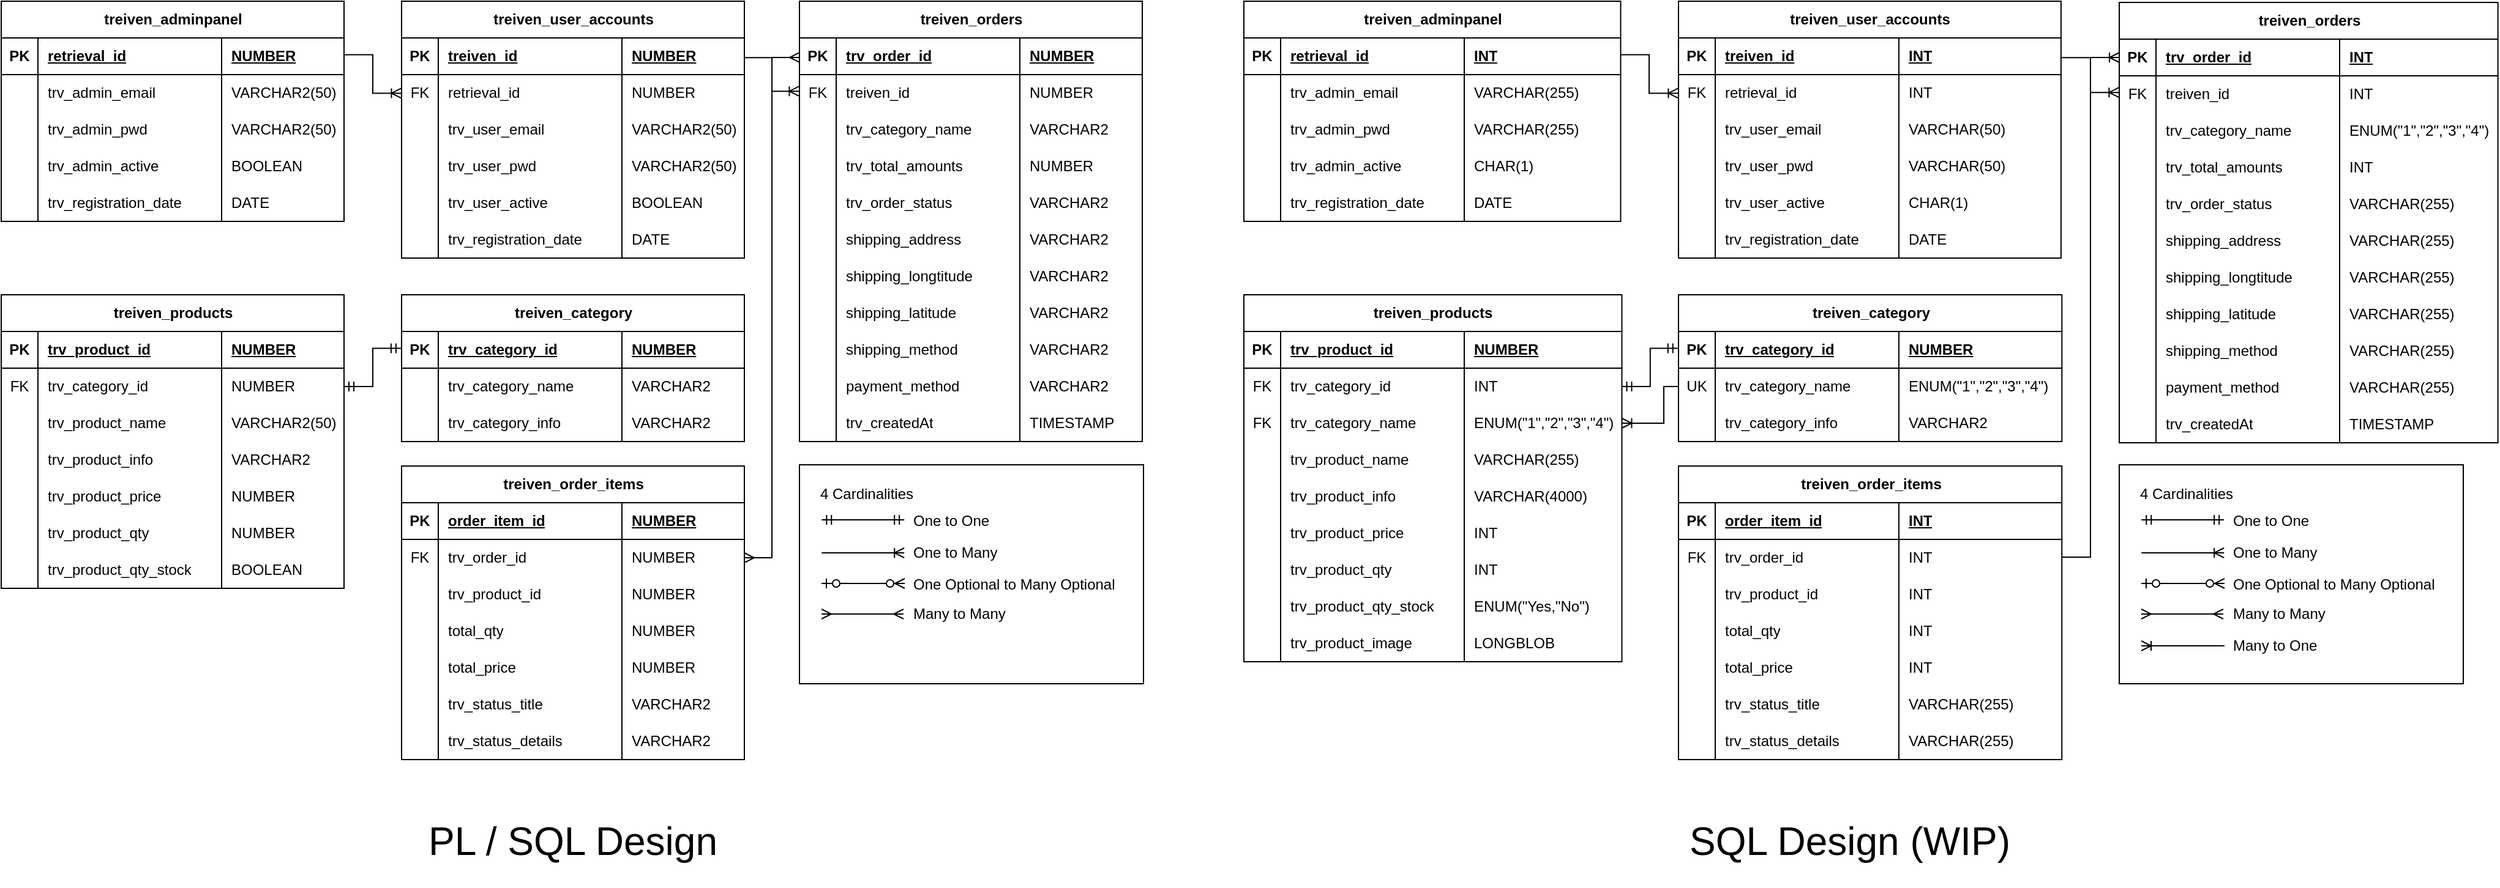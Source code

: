 <mxfile version="24.3.1" type="github">
  <diagram name="Page-1" id="SSkZm6qotCP18NsifbuJ">
    <mxGraphModel dx="1134" dy="1034" grid="0" gridSize="10" guides="1" tooltips="1" connect="1" arrows="1" fold="1" page="0" pageScale="1" pageWidth="850" pageHeight="1100" math="0" shadow="0">
      <root>
        <mxCell id="0" />
        <mxCell id="1" parent="0" />
        <mxCell id="6z7qk8T5E38cyzo1Ni51-1" value="treiven_adminpanel" style="shape=table;startSize=30;container=1;collapsible=1;childLayout=tableLayout;fixedRows=1;rowLines=0;fontStyle=1;align=center;resizeLast=1;html=1;" parent="1" vertex="1">
          <mxGeometry x="23" y="40" width="280" height="180" as="geometry" />
        </mxCell>
        <mxCell id="6z7qk8T5E38cyzo1Ni51-2" value="" style="shape=tableRow;horizontal=0;startSize=0;swimlaneHead=0;swimlaneBody=0;fillColor=none;collapsible=0;dropTarget=0;points=[[0,0.5],[1,0.5]];portConstraint=eastwest;top=0;left=0;right=0;bottom=1;" parent="6z7qk8T5E38cyzo1Ni51-1" vertex="1">
          <mxGeometry y="30" width="280" height="30" as="geometry" />
        </mxCell>
        <mxCell id="6z7qk8T5E38cyzo1Ni51-3" value="PK" style="shape=partialRectangle;connectable=0;fillColor=none;top=0;left=0;bottom=0;right=0;fontStyle=1;overflow=hidden;whiteSpace=wrap;html=1;" parent="6z7qk8T5E38cyzo1Ni51-2" vertex="1">
          <mxGeometry width="30" height="30" as="geometry">
            <mxRectangle width="30" height="30" as="alternateBounds" />
          </mxGeometry>
        </mxCell>
        <mxCell id="6z7qk8T5E38cyzo1Ni51-4" value="retrieval_id" style="shape=partialRectangle;connectable=0;fillColor=none;top=0;left=0;bottom=0;right=0;align=left;spacingLeft=6;fontStyle=5;overflow=hidden;whiteSpace=wrap;html=1;" parent="6z7qk8T5E38cyzo1Ni51-2" vertex="1">
          <mxGeometry x="30" width="150" height="30" as="geometry">
            <mxRectangle width="150" height="30" as="alternateBounds" />
          </mxGeometry>
        </mxCell>
        <mxCell id="6z7qk8T5E38cyzo1Ni51-22" value="NUMBER" style="shape=partialRectangle;connectable=0;fillColor=none;top=0;left=0;bottom=0;right=0;align=left;spacingLeft=6;fontStyle=5;overflow=hidden;whiteSpace=wrap;html=1;" parent="6z7qk8T5E38cyzo1Ni51-2" vertex="1">
          <mxGeometry x="180" width="100" height="30" as="geometry">
            <mxRectangle width="100" height="30" as="alternateBounds" />
          </mxGeometry>
        </mxCell>
        <mxCell id="6z7qk8T5E38cyzo1Ni51-5" value="" style="shape=tableRow;horizontal=0;startSize=0;swimlaneHead=0;swimlaneBody=0;fillColor=none;collapsible=0;dropTarget=0;points=[[0,0.5],[1,0.5]];portConstraint=eastwest;top=0;left=0;right=0;bottom=0;" parent="6z7qk8T5E38cyzo1Ni51-1" vertex="1">
          <mxGeometry y="60" width="280" height="30" as="geometry" />
        </mxCell>
        <mxCell id="6z7qk8T5E38cyzo1Ni51-6" value="" style="shape=partialRectangle;connectable=0;fillColor=none;top=0;left=0;bottom=0;right=0;editable=1;overflow=hidden;whiteSpace=wrap;html=1;" parent="6z7qk8T5E38cyzo1Ni51-5" vertex="1">
          <mxGeometry width="30" height="30" as="geometry">
            <mxRectangle width="30" height="30" as="alternateBounds" />
          </mxGeometry>
        </mxCell>
        <mxCell id="6z7qk8T5E38cyzo1Ni51-7" value="trv_admin_email" style="shape=partialRectangle;connectable=0;fillColor=none;top=0;left=0;bottom=0;right=0;align=left;spacingLeft=6;overflow=hidden;whiteSpace=wrap;html=1;" parent="6z7qk8T5E38cyzo1Ni51-5" vertex="1">
          <mxGeometry x="30" width="150" height="30" as="geometry">
            <mxRectangle width="150" height="30" as="alternateBounds" />
          </mxGeometry>
        </mxCell>
        <mxCell id="6z7qk8T5E38cyzo1Ni51-23" value="VARCHAR2(50)" style="shape=partialRectangle;connectable=0;fillColor=none;top=0;left=0;bottom=0;right=0;align=left;spacingLeft=6;overflow=hidden;whiteSpace=wrap;html=1;" parent="6z7qk8T5E38cyzo1Ni51-5" vertex="1">
          <mxGeometry x="180" width="100" height="30" as="geometry">
            <mxRectangle width="100" height="30" as="alternateBounds" />
          </mxGeometry>
        </mxCell>
        <mxCell id="6z7qk8T5E38cyzo1Ni51-8" value="" style="shape=tableRow;horizontal=0;startSize=0;swimlaneHead=0;swimlaneBody=0;fillColor=none;collapsible=0;dropTarget=0;points=[[0,0.5],[1,0.5]];portConstraint=eastwest;top=0;left=0;right=0;bottom=0;" parent="6z7qk8T5E38cyzo1Ni51-1" vertex="1">
          <mxGeometry y="90" width="280" height="30" as="geometry" />
        </mxCell>
        <mxCell id="6z7qk8T5E38cyzo1Ni51-9" value="" style="shape=partialRectangle;connectable=0;fillColor=none;top=0;left=0;bottom=0;right=0;editable=1;overflow=hidden;whiteSpace=wrap;html=1;" parent="6z7qk8T5E38cyzo1Ni51-8" vertex="1">
          <mxGeometry width="30" height="30" as="geometry">
            <mxRectangle width="30" height="30" as="alternateBounds" />
          </mxGeometry>
        </mxCell>
        <mxCell id="6z7qk8T5E38cyzo1Ni51-10" value="trv_admin_pwd" style="shape=partialRectangle;connectable=0;fillColor=none;top=0;left=0;bottom=0;right=0;align=left;spacingLeft=6;overflow=hidden;whiteSpace=wrap;html=1;" parent="6z7qk8T5E38cyzo1Ni51-8" vertex="1">
          <mxGeometry x="30" width="150" height="30" as="geometry">
            <mxRectangle width="150" height="30" as="alternateBounds" />
          </mxGeometry>
        </mxCell>
        <mxCell id="6z7qk8T5E38cyzo1Ni51-24" value="VARCHAR2(50)" style="shape=partialRectangle;connectable=0;fillColor=none;top=0;left=0;bottom=0;right=0;align=left;spacingLeft=6;overflow=hidden;whiteSpace=wrap;html=1;" parent="6z7qk8T5E38cyzo1Ni51-8" vertex="1">
          <mxGeometry x="180" width="100" height="30" as="geometry">
            <mxRectangle width="100" height="30" as="alternateBounds" />
          </mxGeometry>
        </mxCell>
        <mxCell id="6z7qk8T5E38cyzo1Ni51-11" value="" style="shape=tableRow;horizontal=0;startSize=0;swimlaneHead=0;swimlaneBody=0;fillColor=none;collapsible=0;dropTarget=0;points=[[0,0.5],[1,0.5]];portConstraint=eastwest;top=0;left=0;right=0;bottom=0;" parent="6z7qk8T5E38cyzo1Ni51-1" vertex="1">
          <mxGeometry y="120" width="280" height="30" as="geometry" />
        </mxCell>
        <mxCell id="6z7qk8T5E38cyzo1Ni51-12" value="" style="shape=partialRectangle;connectable=0;fillColor=none;top=0;left=0;bottom=0;right=0;editable=1;overflow=hidden;whiteSpace=wrap;html=1;" parent="6z7qk8T5E38cyzo1Ni51-11" vertex="1">
          <mxGeometry width="30" height="30" as="geometry">
            <mxRectangle width="30" height="30" as="alternateBounds" />
          </mxGeometry>
        </mxCell>
        <mxCell id="6z7qk8T5E38cyzo1Ni51-13" value="trv_admin_active" style="shape=partialRectangle;connectable=0;fillColor=none;top=0;left=0;bottom=0;right=0;align=left;spacingLeft=6;overflow=hidden;whiteSpace=wrap;html=1;" parent="6z7qk8T5E38cyzo1Ni51-11" vertex="1">
          <mxGeometry x="30" width="150" height="30" as="geometry">
            <mxRectangle width="150" height="30" as="alternateBounds" />
          </mxGeometry>
        </mxCell>
        <mxCell id="6z7qk8T5E38cyzo1Ni51-25" value="BOOLEAN" style="shape=partialRectangle;connectable=0;fillColor=none;top=0;left=0;bottom=0;right=0;align=left;spacingLeft=6;overflow=hidden;whiteSpace=wrap;html=1;" parent="6z7qk8T5E38cyzo1Ni51-11" vertex="1">
          <mxGeometry x="180" width="100" height="30" as="geometry">
            <mxRectangle width="100" height="30" as="alternateBounds" />
          </mxGeometry>
        </mxCell>
        <mxCell id="6z7qk8T5E38cyzo1Ni51-19" style="shape=tableRow;horizontal=0;startSize=0;swimlaneHead=0;swimlaneBody=0;fillColor=none;collapsible=0;dropTarget=0;points=[[0,0.5],[1,0.5]];portConstraint=eastwest;top=0;left=0;right=0;bottom=0;" parent="6z7qk8T5E38cyzo1Ni51-1" vertex="1">
          <mxGeometry y="150" width="280" height="30" as="geometry" />
        </mxCell>
        <mxCell id="6z7qk8T5E38cyzo1Ni51-20" style="shape=partialRectangle;connectable=0;fillColor=none;top=0;left=0;bottom=0;right=0;editable=1;overflow=hidden;whiteSpace=wrap;html=1;" parent="6z7qk8T5E38cyzo1Ni51-19" vertex="1">
          <mxGeometry width="30" height="30" as="geometry">
            <mxRectangle width="30" height="30" as="alternateBounds" />
          </mxGeometry>
        </mxCell>
        <mxCell id="6z7qk8T5E38cyzo1Ni51-21" value="trv_registration_date" style="shape=partialRectangle;connectable=0;fillColor=none;top=0;left=0;bottom=0;right=0;align=left;spacingLeft=6;overflow=hidden;whiteSpace=wrap;html=1;" parent="6z7qk8T5E38cyzo1Ni51-19" vertex="1">
          <mxGeometry x="30" width="150" height="30" as="geometry">
            <mxRectangle width="150" height="30" as="alternateBounds" />
          </mxGeometry>
        </mxCell>
        <mxCell id="6z7qk8T5E38cyzo1Ni51-26" value="DATE" style="shape=partialRectangle;connectable=0;fillColor=none;top=0;left=0;bottom=0;right=0;align=left;spacingLeft=6;overflow=hidden;whiteSpace=wrap;html=1;" parent="6z7qk8T5E38cyzo1Ni51-19" vertex="1">
          <mxGeometry x="180" width="100" height="30" as="geometry">
            <mxRectangle width="100" height="30" as="alternateBounds" />
          </mxGeometry>
        </mxCell>
        <mxCell id="6z7qk8T5E38cyzo1Ni51-27" value="treiven_user_accounts" style="shape=table;startSize=30;container=1;collapsible=1;childLayout=tableLayout;fixedRows=1;rowLines=0;fontStyle=1;align=center;resizeLast=1;html=1;" parent="1" vertex="1">
          <mxGeometry x="350" y="40" width="280" height="210" as="geometry" />
        </mxCell>
        <mxCell id="6z7qk8T5E38cyzo1Ni51-28" value="" style="shape=tableRow;horizontal=0;startSize=0;swimlaneHead=0;swimlaneBody=0;fillColor=none;collapsible=0;dropTarget=0;points=[[0,0.5],[1,0.5]];portConstraint=eastwest;top=0;left=0;right=0;bottom=1;" parent="6z7qk8T5E38cyzo1Ni51-27" vertex="1">
          <mxGeometry y="30" width="280" height="30" as="geometry" />
        </mxCell>
        <mxCell id="6z7qk8T5E38cyzo1Ni51-29" value="PK" style="shape=partialRectangle;connectable=0;fillColor=none;top=0;left=0;bottom=0;right=0;fontStyle=1;overflow=hidden;whiteSpace=wrap;html=1;" parent="6z7qk8T5E38cyzo1Ni51-28" vertex="1">
          <mxGeometry width="30" height="30" as="geometry">
            <mxRectangle width="30" height="30" as="alternateBounds" />
          </mxGeometry>
        </mxCell>
        <mxCell id="6z7qk8T5E38cyzo1Ni51-30" value="treiven_id" style="shape=partialRectangle;connectable=0;fillColor=none;top=0;left=0;bottom=0;right=0;align=left;spacingLeft=6;fontStyle=5;overflow=hidden;whiteSpace=wrap;html=1;" parent="6z7qk8T5E38cyzo1Ni51-28" vertex="1">
          <mxGeometry x="30" width="150" height="30" as="geometry">
            <mxRectangle width="150" height="30" as="alternateBounds" />
          </mxGeometry>
        </mxCell>
        <mxCell id="6z7qk8T5E38cyzo1Ni51-31" value="NUMBER" style="shape=partialRectangle;connectable=0;fillColor=none;top=0;left=0;bottom=0;right=0;align=left;spacingLeft=6;fontStyle=5;overflow=hidden;whiteSpace=wrap;html=1;" parent="6z7qk8T5E38cyzo1Ni51-28" vertex="1">
          <mxGeometry x="180" width="100" height="30" as="geometry">
            <mxRectangle width="100" height="30" as="alternateBounds" />
          </mxGeometry>
        </mxCell>
        <mxCell id="6z7qk8T5E38cyzo1Ni51-32" value="" style="shape=tableRow;horizontal=0;startSize=0;swimlaneHead=0;swimlaneBody=0;fillColor=none;collapsible=0;dropTarget=0;points=[[0,0.5],[1,0.5]];portConstraint=eastwest;top=0;left=0;right=0;bottom=0;" parent="6z7qk8T5E38cyzo1Ni51-27" vertex="1">
          <mxGeometry y="60" width="280" height="30" as="geometry" />
        </mxCell>
        <mxCell id="6z7qk8T5E38cyzo1Ni51-33" value="FK" style="shape=partialRectangle;connectable=0;fillColor=none;top=0;left=0;bottom=0;right=0;editable=1;overflow=hidden;whiteSpace=wrap;html=1;" parent="6z7qk8T5E38cyzo1Ni51-32" vertex="1">
          <mxGeometry width="30" height="30" as="geometry">
            <mxRectangle width="30" height="30" as="alternateBounds" />
          </mxGeometry>
        </mxCell>
        <mxCell id="6z7qk8T5E38cyzo1Ni51-34" value="retrieval_id" style="shape=partialRectangle;connectable=0;fillColor=none;top=0;left=0;bottom=0;right=0;align=left;spacingLeft=6;overflow=hidden;whiteSpace=wrap;html=1;" parent="6z7qk8T5E38cyzo1Ni51-32" vertex="1">
          <mxGeometry x="30" width="150" height="30" as="geometry">
            <mxRectangle width="150" height="30" as="alternateBounds" />
          </mxGeometry>
        </mxCell>
        <mxCell id="6z7qk8T5E38cyzo1Ni51-35" value="NUMBER" style="shape=partialRectangle;connectable=0;fillColor=none;top=0;left=0;bottom=0;right=0;align=left;spacingLeft=6;overflow=hidden;whiteSpace=wrap;html=1;" parent="6z7qk8T5E38cyzo1Ni51-32" vertex="1">
          <mxGeometry x="180" width="100" height="30" as="geometry">
            <mxRectangle width="100" height="30" as="alternateBounds" />
          </mxGeometry>
        </mxCell>
        <mxCell id="6z7qk8T5E38cyzo1Ni51-66" style="shape=tableRow;horizontal=0;startSize=0;swimlaneHead=0;swimlaneBody=0;fillColor=none;collapsible=0;dropTarget=0;points=[[0,0.5],[1,0.5]];portConstraint=eastwest;top=0;left=0;right=0;bottom=0;" parent="6z7qk8T5E38cyzo1Ni51-27" vertex="1">
          <mxGeometry y="90" width="280" height="30" as="geometry" />
        </mxCell>
        <mxCell id="6z7qk8T5E38cyzo1Ni51-67" style="shape=partialRectangle;connectable=0;fillColor=none;top=0;left=0;bottom=0;right=0;editable=1;overflow=hidden;whiteSpace=wrap;html=1;" parent="6z7qk8T5E38cyzo1Ni51-66" vertex="1">
          <mxGeometry width="30" height="30" as="geometry">
            <mxRectangle width="30" height="30" as="alternateBounds" />
          </mxGeometry>
        </mxCell>
        <mxCell id="6z7qk8T5E38cyzo1Ni51-68" value="trv_user_email" style="shape=partialRectangle;connectable=0;fillColor=none;top=0;left=0;bottom=0;right=0;align=left;spacingLeft=6;overflow=hidden;whiteSpace=wrap;html=1;" parent="6z7qk8T5E38cyzo1Ni51-66" vertex="1">
          <mxGeometry x="30" width="150" height="30" as="geometry">
            <mxRectangle width="150" height="30" as="alternateBounds" />
          </mxGeometry>
        </mxCell>
        <mxCell id="6z7qk8T5E38cyzo1Ni51-69" value="VARCHAR2(50)" style="shape=partialRectangle;connectable=0;fillColor=none;top=0;left=0;bottom=0;right=0;align=left;spacingLeft=6;overflow=hidden;whiteSpace=wrap;html=1;" parent="6z7qk8T5E38cyzo1Ni51-66" vertex="1">
          <mxGeometry x="180" width="100" height="30" as="geometry">
            <mxRectangle width="100" height="30" as="alternateBounds" />
          </mxGeometry>
        </mxCell>
        <mxCell id="6z7qk8T5E38cyzo1Ni51-36" value="" style="shape=tableRow;horizontal=0;startSize=0;swimlaneHead=0;swimlaneBody=0;fillColor=none;collapsible=0;dropTarget=0;points=[[0,0.5],[1,0.5]];portConstraint=eastwest;top=0;left=0;right=0;bottom=0;" parent="6z7qk8T5E38cyzo1Ni51-27" vertex="1">
          <mxGeometry y="120" width="280" height="30" as="geometry" />
        </mxCell>
        <mxCell id="6z7qk8T5E38cyzo1Ni51-37" value="" style="shape=partialRectangle;connectable=0;fillColor=none;top=0;left=0;bottom=0;right=0;editable=1;overflow=hidden;whiteSpace=wrap;html=1;" parent="6z7qk8T5E38cyzo1Ni51-36" vertex="1">
          <mxGeometry width="30" height="30" as="geometry">
            <mxRectangle width="30" height="30" as="alternateBounds" />
          </mxGeometry>
        </mxCell>
        <mxCell id="6z7qk8T5E38cyzo1Ni51-38" value="trv_user_pwd" style="shape=partialRectangle;connectable=0;fillColor=none;top=0;left=0;bottom=0;right=0;align=left;spacingLeft=6;overflow=hidden;whiteSpace=wrap;html=1;" parent="6z7qk8T5E38cyzo1Ni51-36" vertex="1">
          <mxGeometry x="30" width="150" height="30" as="geometry">
            <mxRectangle width="150" height="30" as="alternateBounds" />
          </mxGeometry>
        </mxCell>
        <mxCell id="6z7qk8T5E38cyzo1Ni51-39" value="VARCHAR2(50)" style="shape=partialRectangle;connectable=0;fillColor=none;top=0;left=0;bottom=0;right=0;align=left;spacingLeft=6;overflow=hidden;whiteSpace=wrap;html=1;" parent="6z7qk8T5E38cyzo1Ni51-36" vertex="1">
          <mxGeometry x="180" width="100" height="30" as="geometry">
            <mxRectangle width="100" height="30" as="alternateBounds" />
          </mxGeometry>
        </mxCell>
        <mxCell id="6z7qk8T5E38cyzo1Ni51-40" value="" style="shape=tableRow;horizontal=0;startSize=0;swimlaneHead=0;swimlaneBody=0;fillColor=none;collapsible=0;dropTarget=0;points=[[0,0.5],[1,0.5]];portConstraint=eastwest;top=0;left=0;right=0;bottom=0;" parent="6z7qk8T5E38cyzo1Ni51-27" vertex="1">
          <mxGeometry y="150" width="280" height="30" as="geometry" />
        </mxCell>
        <mxCell id="6z7qk8T5E38cyzo1Ni51-41" value="" style="shape=partialRectangle;connectable=0;fillColor=none;top=0;left=0;bottom=0;right=0;editable=1;overflow=hidden;whiteSpace=wrap;html=1;" parent="6z7qk8T5E38cyzo1Ni51-40" vertex="1">
          <mxGeometry width="30" height="30" as="geometry">
            <mxRectangle width="30" height="30" as="alternateBounds" />
          </mxGeometry>
        </mxCell>
        <mxCell id="6z7qk8T5E38cyzo1Ni51-42" value="trv_user_active" style="shape=partialRectangle;connectable=0;fillColor=none;top=0;left=0;bottom=0;right=0;align=left;spacingLeft=6;overflow=hidden;whiteSpace=wrap;html=1;" parent="6z7qk8T5E38cyzo1Ni51-40" vertex="1">
          <mxGeometry x="30" width="150" height="30" as="geometry">
            <mxRectangle width="150" height="30" as="alternateBounds" />
          </mxGeometry>
        </mxCell>
        <mxCell id="6z7qk8T5E38cyzo1Ni51-43" value="BOOLEAN" style="shape=partialRectangle;connectable=0;fillColor=none;top=0;left=0;bottom=0;right=0;align=left;spacingLeft=6;overflow=hidden;whiteSpace=wrap;html=1;" parent="6z7qk8T5E38cyzo1Ni51-40" vertex="1">
          <mxGeometry x="180" width="100" height="30" as="geometry">
            <mxRectangle width="100" height="30" as="alternateBounds" />
          </mxGeometry>
        </mxCell>
        <mxCell id="6z7qk8T5E38cyzo1Ni51-44" style="shape=tableRow;horizontal=0;startSize=0;swimlaneHead=0;swimlaneBody=0;fillColor=none;collapsible=0;dropTarget=0;points=[[0,0.5],[1,0.5]];portConstraint=eastwest;top=0;left=0;right=0;bottom=0;" parent="6z7qk8T5E38cyzo1Ni51-27" vertex="1">
          <mxGeometry y="180" width="280" height="30" as="geometry" />
        </mxCell>
        <mxCell id="6z7qk8T5E38cyzo1Ni51-45" style="shape=partialRectangle;connectable=0;fillColor=none;top=0;left=0;bottom=0;right=0;editable=1;overflow=hidden;whiteSpace=wrap;html=1;" parent="6z7qk8T5E38cyzo1Ni51-44" vertex="1">
          <mxGeometry width="30" height="30" as="geometry">
            <mxRectangle width="30" height="30" as="alternateBounds" />
          </mxGeometry>
        </mxCell>
        <mxCell id="6z7qk8T5E38cyzo1Ni51-46" value="trv_registration_date" style="shape=partialRectangle;connectable=0;fillColor=none;top=0;left=0;bottom=0;right=0;align=left;spacingLeft=6;overflow=hidden;whiteSpace=wrap;html=1;" parent="6z7qk8T5E38cyzo1Ni51-44" vertex="1">
          <mxGeometry x="30" width="150" height="30" as="geometry">
            <mxRectangle width="150" height="30" as="alternateBounds" />
          </mxGeometry>
        </mxCell>
        <mxCell id="6z7qk8T5E38cyzo1Ni51-47" value="DATE" style="shape=partialRectangle;connectable=0;fillColor=none;top=0;left=0;bottom=0;right=0;align=left;spacingLeft=6;overflow=hidden;whiteSpace=wrap;html=1;" parent="6z7qk8T5E38cyzo1Ni51-44" vertex="1">
          <mxGeometry x="180" width="100" height="30" as="geometry">
            <mxRectangle width="100" height="30" as="alternateBounds" />
          </mxGeometry>
        </mxCell>
        <mxCell id="6z7qk8T5E38cyzo1Ni51-72" value="treiven_products" style="shape=table;startSize=30;container=1;collapsible=1;childLayout=tableLayout;fixedRows=1;rowLines=0;fontStyle=1;align=center;resizeLast=1;html=1;" parent="1" vertex="1">
          <mxGeometry x="23" y="280" width="280" height="240" as="geometry" />
        </mxCell>
        <mxCell id="6z7qk8T5E38cyzo1Ni51-73" value="" style="shape=tableRow;horizontal=0;startSize=0;swimlaneHead=0;swimlaneBody=0;fillColor=none;collapsible=0;dropTarget=0;points=[[0,0.5],[1,0.5]];portConstraint=eastwest;top=0;left=0;right=0;bottom=1;" parent="6z7qk8T5E38cyzo1Ni51-72" vertex="1">
          <mxGeometry y="30" width="280" height="30" as="geometry" />
        </mxCell>
        <mxCell id="6z7qk8T5E38cyzo1Ni51-74" value="PK" style="shape=partialRectangle;connectable=0;fillColor=none;top=0;left=0;bottom=0;right=0;fontStyle=1;overflow=hidden;whiteSpace=wrap;html=1;" parent="6z7qk8T5E38cyzo1Ni51-73" vertex="1">
          <mxGeometry width="30" height="30" as="geometry">
            <mxRectangle width="30" height="30" as="alternateBounds" />
          </mxGeometry>
        </mxCell>
        <mxCell id="6z7qk8T5E38cyzo1Ni51-75" value="trv_product_id" style="shape=partialRectangle;connectable=0;fillColor=none;top=0;left=0;bottom=0;right=0;align=left;spacingLeft=6;fontStyle=5;overflow=hidden;whiteSpace=wrap;html=1;" parent="6z7qk8T5E38cyzo1Ni51-73" vertex="1">
          <mxGeometry x="30" width="150" height="30" as="geometry">
            <mxRectangle width="150" height="30" as="alternateBounds" />
          </mxGeometry>
        </mxCell>
        <mxCell id="6z7qk8T5E38cyzo1Ni51-76" value="NUMBER" style="shape=partialRectangle;connectable=0;fillColor=none;top=0;left=0;bottom=0;right=0;align=left;spacingLeft=6;fontStyle=5;overflow=hidden;whiteSpace=wrap;html=1;" parent="6z7qk8T5E38cyzo1Ni51-73" vertex="1">
          <mxGeometry x="180" width="100" height="30" as="geometry">
            <mxRectangle width="100" height="30" as="alternateBounds" />
          </mxGeometry>
        </mxCell>
        <mxCell id="-8-bOnAqWkKVIiI0YUtd-14" style="shape=tableRow;horizontal=0;startSize=0;swimlaneHead=0;swimlaneBody=0;fillColor=none;collapsible=0;dropTarget=0;points=[[0,0.5],[1,0.5]];portConstraint=eastwest;top=0;left=0;right=0;bottom=0;" parent="6z7qk8T5E38cyzo1Ni51-72" vertex="1">
          <mxGeometry y="60" width="280" height="30" as="geometry" />
        </mxCell>
        <mxCell id="-8-bOnAqWkKVIiI0YUtd-15" value="FK" style="shape=partialRectangle;connectable=0;fillColor=none;top=0;left=0;bottom=0;right=0;editable=1;overflow=hidden;whiteSpace=wrap;html=1;" parent="-8-bOnAqWkKVIiI0YUtd-14" vertex="1">
          <mxGeometry width="30" height="30" as="geometry">
            <mxRectangle width="30" height="30" as="alternateBounds" />
          </mxGeometry>
        </mxCell>
        <mxCell id="-8-bOnAqWkKVIiI0YUtd-16" value="trv_category_id" style="shape=partialRectangle;connectable=0;fillColor=none;top=0;left=0;bottom=0;right=0;align=left;spacingLeft=6;overflow=hidden;whiteSpace=wrap;html=1;" parent="-8-bOnAqWkKVIiI0YUtd-14" vertex="1">
          <mxGeometry x="30" width="150" height="30" as="geometry">
            <mxRectangle width="150" height="30" as="alternateBounds" />
          </mxGeometry>
        </mxCell>
        <mxCell id="-8-bOnAqWkKVIiI0YUtd-17" value="NUMBER" style="shape=partialRectangle;connectable=0;fillColor=none;top=0;left=0;bottom=0;right=0;align=left;spacingLeft=6;overflow=hidden;whiteSpace=wrap;html=1;" parent="-8-bOnAqWkKVIiI0YUtd-14" vertex="1">
          <mxGeometry x="180" width="100" height="30" as="geometry">
            <mxRectangle width="100" height="30" as="alternateBounds" />
          </mxGeometry>
        </mxCell>
        <mxCell id="6z7qk8T5E38cyzo1Ni51-77" value="" style="shape=tableRow;horizontal=0;startSize=0;swimlaneHead=0;swimlaneBody=0;fillColor=none;collapsible=0;dropTarget=0;points=[[0,0.5],[1,0.5]];portConstraint=eastwest;top=0;left=0;right=0;bottom=0;" parent="6z7qk8T5E38cyzo1Ni51-72" vertex="1">
          <mxGeometry y="90" width="280" height="30" as="geometry" />
        </mxCell>
        <mxCell id="6z7qk8T5E38cyzo1Ni51-78" value="" style="shape=partialRectangle;connectable=0;fillColor=none;top=0;left=0;bottom=0;right=0;editable=1;overflow=hidden;whiteSpace=wrap;html=1;" parent="6z7qk8T5E38cyzo1Ni51-77" vertex="1">
          <mxGeometry width="30" height="30" as="geometry">
            <mxRectangle width="30" height="30" as="alternateBounds" />
          </mxGeometry>
        </mxCell>
        <mxCell id="6z7qk8T5E38cyzo1Ni51-79" value="trv_product_name" style="shape=partialRectangle;connectable=0;fillColor=none;top=0;left=0;bottom=0;right=0;align=left;spacingLeft=6;overflow=hidden;whiteSpace=wrap;html=1;" parent="6z7qk8T5E38cyzo1Ni51-77" vertex="1">
          <mxGeometry x="30" width="150" height="30" as="geometry">
            <mxRectangle width="150" height="30" as="alternateBounds" />
          </mxGeometry>
        </mxCell>
        <mxCell id="6z7qk8T5E38cyzo1Ni51-80" value="VARCHAR2(50)" style="shape=partialRectangle;connectable=0;fillColor=none;top=0;left=0;bottom=0;right=0;align=left;spacingLeft=6;overflow=hidden;whiteSpace=wrap;html=1;" parent="6z7qk8T5E38cyzo1Ni51-77" vertex="1">
          <mxGeometry x="180" width="100" height="30" as="geometry">
            <mxRectangle width="100" height="30" as="alternateBounds" />
          </mxGeometry>
        </mxCell>
        <mxCell id="6z7qk8T5E38cyzo1Ni51-81" style="shape=tableRow;horizontal=0;startSize=0;swimlaneHead=0;swimlaneBody=0;fillColor=none;collapsible=0;dropTarget=0;points=[[0,0.5],[1,0.5]];portConstraint=eastwest;top=0;left=0;right=0;bottom=0;" parent="6z7qk8T5E38cyzo1Ni51-72" vertex="1">
          <mxGeometry y="120" width="280" height="30" as="geometry" />
        </mxCell>
        <mxCell id="6z7qk8T5E38cyzo1Ni51-82" style="shape=partialRectangle;connectable=0;fillColor=none;top=0;left=0;bottom=0;right=0;editable=1;overflow=hidden;whiteSpace=wrap;html=1;" parent="6z7qk8T5E38cyzo1Ni51-81" vertex="1">
          <mxGeometry width="30" height="30" as="geometry">
            <mxRectangle width="30" height="30" as="alternateBounds" />
          </mxGeometry>
        </mxCell>
        <mxCell id="6z7qk8T5E38cyzo1Ni51-83" value="trv_product_info" style="shape=partialRectangle;connectable=0;fillColor=none;top=0;left=0;bottom=0;right=0;align=left;spacingLeft=6;overflow=hidden;whiteSpace=wrap;html=1;" parent="6z7qk8T5E38cyzo1Ni51-81" vertex="1">
          <mxGeometry x="30" width="150" height="30" as="geometry">
            <mxRectangle width="150" height="30" as="alternateBounds" />
          </mxGeometry>
        </mxCell>
        <mxCell id="6z7qk8T5E38cyzo1Ni51-84" value="VARCHAR2" style="shape=partialRectangle;connectable=0;fillColor=none;top=0;left=0;bottom=0;right=0;align=left;spacingLeft=6;overflow=hidden;whiteSpace=wrap;html=1;" parent="6z7qk8T5E38cyzo1Ni51-81" vertex="1">
          <mxGeometry x="180" width="100" height="30" as="geometry">
            <mxRectangle width="100" height="30" as="alternateBounds" />
          </mxGeometry>
        </mxCell>
        <mxCell id="6z7qk8T5E38cyzo1Ni51-85" value="" style="shape=tableRow;horizontal=0;startSize=0;swimlaneHead=0;swimlaneBody=0;fillColor=none;collapsible=0;dropTarget=0;points=[[0,0.5],[1,0.5]];portConstraint=eastwest;top=0;left=0;right=0;bottom=0;" parent="6z7qk8T5E38cyzo1Ni51-72" vertex="1">
          <mxGeometry y="150" width="280" height="30" as="geometry" />
        </mxCell>
        <mxCell id="6z7qk8T5E38cyzo1Ni51-86" value="" style="shape=partialRectangle;connectable=0;fillColor=none;top=0;left=0;bottom=0;right=0;editable=1;overflow=hidden;whiteSpace=wrap;html=1;" parent="6z7qk8T5E38cyzo1Ni51-85" vertex="1">
          <mxGeometry width="30" height="30" as="geometry">
            <mxRectangle width="30" height="30" as="alternateBounds" />
          </mxGeometry>
        </mxCell>
        <mxCell id="6z7qk8T5E38cyzo1Ni51-87" value="trv_product_price" style="shape=partialRectangle;connectable=0;fillColor=none;top=0;left=0;bottom=0;right=0;align=left;spacingLeft=6;overflow=hidden;whiteSpace=wrap;html=1;" parent="6z7qk8T5E38cyzo1Ni51-85" vertex="1">
          <mxGeometry x="30" width="150" height="30" as="geometry">
            <mxRectangle width="150" height="30" as="alternateBounds" />
          </mxGeometry>
        </mxCell>
        <mxCell id="6z7qk8T5E38cyzo1Ni51-88" value="NUMBER" style="shape=partialRectangle;connectable=0;fillColor=none;top=0;left=0;bottom=0;right=0;align=left;spacingLeft=6;overflow=hidden;whiteSpace=wrap;html=1;" parent="6z7qk8T5E38cyzo1Ni51-85" vertex="1">
          <mxGeometry x="180" width="100" height="30" as="geometry">
            <mxRectangle width="100" height="30" as="alternateBounds" />
          </mxGeometry>
        </mxCell>
        <mxCell id="6z7qk8T5E38cyzo1Ni51-89" value="" style="shape=tableRow;horizontal=0;startSize=0;swimlaneHead=0;swimlaneBody=0;fillColor=none;collapsible=0;dropTarget=0;points=[[0,0.5],[1,0.5]];portConstraint=eastwest;top=0;left=0;right=0;bottom=0;" parent="6z7qk8T5E38cyzo1Ni51-72" vertex="1">
          <mxGeometry y="180" width="280" height="30" as="geometry" />
        </mxCell>
        <mxCell id="6z7qk8T5E38cyzo1Ni51-90" value="" style="shape=partialRectangle;connectable=0;fillColor=none;top=0;left=0;bottom=0;right=0;editable=1;overflow=hidden;whiteSpace=wrap;html=1;" parent="6z7qk8T5E38cyzo1Ni51-89" vertex="1">
          <mxGeometry width="30" height="30" as="geometry">
            <mxRectangle width="30" height="30" as="alternateBounds" />
          </mxGeometry>
        </mxCell>
        <mxCell id="6z7qk8T5E38cyzo1Ni51-91" value="trv_product_qty" style="shape=partialRectangle;connectable=0;fillColor=none;top=0;left=0;bottom=0;right=0;align=left;spacingLeft=6;overflow=hidden;whiteSpace=wrap;html=1;" parent="6z7qk8T5E38cyzo1Ni51-89" vertex="1">
          <mxGeometry x="30" width="150" height="30" as="geometry">
            <mxRectangle width="150" height="30" as="alternateBounds" />
          </mxGeometry>
        </mxCell>
        <mxCell id="6z7qk8T5E38cyzo1Ni51-92" value="NUMBER" style="shape=partialRectangle;connectable=0;fillColor=none;top=0;left=0;bottom=0;right=0;align=left;spacingLeft=6;overflow=hidden;whiteSpace=wrap;html=1;" parent="6z7qk8T5E38cyzo1Ni51-89" vertex="1">
          <mxGeometry x="180" width="100" height="30" as="geometry">
            <mxRectangle width="100" height="30" as="alternateBounds" />
          </mxGeometry>
        </mxCell>
        <mxCell id="6z7qk8T5E38cyzo1Ni51-93" style="shape=tableRow;horizontal=0;startSize=0;swimlaneHead=0;swimlaneBody=0;fillColor=none;collapsible=0;dropTarget=0;points=[[0,0.5],[1,0.5]];portConstraint=eastwest;top=0;left=0;right=0;bottom=0;" parent="6z7qk8T5E38cyzo1Ni51-72" vertex="1">
          <mxGeometry y="210" width="280" height="30" as="geometry" />
        </mxCell>
        <mxCell id="6z7qk8T5E38cyzo1Ni51-94" style="shape=partialRectangle;connectable=0;fillColor=none;top=0;left=0;bottom=0;right=0;editable=1;overflow=hidden;whiteSpace=wrap;html=1;" parent="6z7qk8T5E38cyzo1Ni51-93" vertex="1">
          <mxGeometry width="30" height="30" as="geometry">
            <mxRectangle width="30" height="30" as="alternateBounds" />
          </mxGeometry>
        </mxCell>
        <mxCell id="6z7qk8T5E38cyzo1Ni51-95" value="trv_product_qty_stock" style="shape=partialRectangle;connectable=0;fillColor=none;top=0;left=0;bottom=0;right=0;align=left;spacingLeft=6;overflow=hidden;whiteSpace=wrap;html=1;" parent="6z7qk8T5E38cyzo1Ni51-93" vertex="1">
          <mxGeometry x="30" width="150" height="30" as="geometry">
            <mxRectangle width="150" height="30" as="alternateBounds" />
          </mxGeometry>
        </mxCell>
        <mxCell id="6z7qk8T5E38cyzo1Ni51-96" value="BOOLEAN" style="shape=partialRectangle;connectable=0;fillColor=none;top=0;left=0;bottom=0;right=0;align=left;spacingLeft=6;overflow=hidden;whiteSpace=wrap;html=1;" parent="6z7qk8T5E38cyzo1Ni51-93" vertex="1">
          <mxGeometry x="180" width="100" height="30" as="geometry">
            <mxRectangle width="100" height="30" as="alternateBounds" />
          </mxGeometry>
        </mxCell>
        <mxCell id="6z7qk8T5E38cyzo1Ni51-97" value="treiven_category" style="shape=table;startSize=30;container=1;collapsible=1;childLayout=tableLayout;fixedRows=1;rowLines=0;fontStyle=1;align=center;resizeLast=1;html=1;" parent="1" vertex="1">
          <mxGeometry x="350" y="280" width="280" height="120" as="geometry" />
        </mxCell>
        <mxCell id="6z7qk8T5E38cyzo1Ni51-98" value="" style="shape=tableRow;horizontal=0;startSize=0;swimlaneHead=0;swimlaneBody=0;fillColor=none;collapsible=0;dropTarget=0;points=[[0,0.5],[1,0.5]];portConstraint=eastwest;top=0;left=0;right=0;bottom=1;" parent="6z7qk8T5E38cyzo1Ni51-97" vertex="1">
          <mxGeometry y="30" width="280" height="30" as="geometry" />
        </mxCell>
        <mxCell id="6z7qk8T5E38cyzo1Ni51-99" value="PK" style="shape=partialRectangle;connectable=0;fillColor=none;top=0;left=0;bottom=0;right=0;fontStyle=1;overflow=hidden;whiteSpace=wrap;html=1;" parent="6z7qk8T5E38cyzo1Ni51-98" vertex="1">
          <mxGeometry width="30" height="30" as="geometry">
            <mxRectangle width="30" height="30" as="alternateBounds" />
          </mxGeometry>
        </mxCell>
        <mxCell id="6z7qk8T5E38cyzo1Ni51-100" value="trv_category_id" style="shape=partialRectangle;connectable=0;fillColor=none;top=0;left=0;bottom=0;right=0;align=left;spacingLeft=6;fontStyle=5;overflow=hidden;whiteSpace=wrap;html=1;" parent="6z7qk8T5E38cyzo1Ni51-98" vertex="1">
          <mxGeometry x="30" width="150" height="30" as="geometry">
            <mxRectangle width="150" height="30" as="alternateBounds" />
          </mxGeometry>
        </mxCell>
        <mxCell id="6z7qk8T5E38cyzo1Ni51-101" value="NUMBER" style="shape=partialRectangle;connectable=0;fillColor=none;top=0;left=0;bottom=0;right=0;align=left;spacingLeft=6;fontStyle=5;overflow=hidden;whiteSpace=wrap;html=1;" parent="6z7qk8T5E38cyzo1Ni51-98" vertex="1">
          <mxGeometry x="180" width="100" height="30" as="geometry">
            <mxRectangle width="100" height="30" as="alternateBounds" />
          </mxGeometry>
        </mxCell>
        <mxCell id="6z7qk8T5E38cyzo1Ni51-102" value="" style="shape=tableRow;horizontal=0;startSize=0;swimlaneHead=0;swimlaneBody=0;fillColor=none;collapsible=0;dropTarget=0;points=[[0,0.5],[1,0.5]];portConstraint=eastwest;top=0;left=0;right=0;bottom=0;" parent="6z7qk8T5E38cyzo1Ni51-97" vertex="1">
          <mxGeometry y="60" width="280" height="30" as="geometry" />
        </mxCell>
        <mxCell id="6z7qk8T5E38cyzo1Ni51-103" value="" style="shape=partialRectangle;connectable=0;fillColor=none;top=0;left=0;bottom=0;right=0;editable=1;overflow=hidden;whiteSpace=wrap;html=1;" parent="6z7qk8T5E38cyzo1Ni51-102" vertex="1">
          <mxGeometry width="30" height="30" as="geometry">
            <mxRectangle width="30" height="30" as="alternateBounds" />
          </mxGeometry>
        </mxCell>
        <mxCell id="6z7qk8T5E38cyzo1Ni51-104" value="trv_category_name" style="shape=partialRectangle;connectable=0;fillColor=none;top=0;left=0;bottom=0;right=0;align=left;spacingLeft=6;overflow=hidden;whiteSpace=wrap;html=1;" parent="6z7qk8T5E38cyzo1Ni51-102" vertex="1">
          <mxGeometry x="30" width="150" height="30" as="geometry">
            <mxRectangle width="150" height="30" as="alternateBounds" />
          </mxGeometry>
        </mxCell>
        <mxCell id="6z7qk8T5E38cyzo1Ni51-105" value="VARCHAR2" style="shape=partialRectangle;connectable=0;fillColor=none;top=0;left=0;bottom=0;right=0;align=left;spacingLeft=6;overflow=hidden;whiteSpace=wrap;html=1;" parent="6z7qk8T5E38cyzo1Ni51-102" vertex="1">
          <mxGeometry x="180" width="100" height="30" as="geometry">
            <mxRectangle width="100" height="30" as="alternateBounds" />
          </mxGeometry>
        </mxCell>
        <mxCell id="6z7qk8T5E38cyzo1Ni51-106" style="shape=tableRow;horizontal=0;startSize=0;swimlaneHead=0;swimlaneBody=0;fillColor=none;collapsible=0;dropTarget=0;points=[[0,0.5],[1,0.5]];portConstraint=eastwest;top=0;left=0;right=0;bottom=0;" parent="6z7qk8T5E38cyzo1Ni51-97" vertex="1">
          <mxGeometry y="90" width="280" height="30" as="geometry" />
        </mxCell>
        <mxCell id="6z7qk8T5E38cyzo1Ni51-107" style="shape=partialRectangle;connectable=0;fillColor=none;top=0;left=0;bottom=0;right=0;editable=1;overflow=hidden;whiteSpace=wrap;html=1;" parent="6z7qk8T5E38cyzo1Ni51-106" vertex="1">
          <mxGeometry width="30" height="30" as="geometry">
            <mxRectangle width="30" height="30" as="alternateBounds" />
          </mxGeometry>
        </mxCell>
        <mxCell id="6z7qk8T5E38cyzo1Ni51-108" value="trv_category_info" style="shape=partialRectangle;connectable=0;fillColor=none;top=0;left=0;bottom=0;right=0;align=left;spacingLeft=6;overflow=hidden;whiteSpace=wrap;html=1;" parent="6z7qk8T5E38cyzo1Ni51-106" vertex="1">
          <mxGeometry x="30" width="150" height="30" as="geometry">
            <mxRectangle width="150" height="30" as="alternateBounds" />
          </mxGeometry>
        </mxCell>
        <mxCell id="6z7qk8T5E38cyzo1Ni51-109" value="VARCHAR2" style="shape=partialRectangle;connectable=0;fillColor=none;top=0;left=0;bottom=0;right=0;align=left;spacingLeft=6;overflow=hidden;whiteSpace=wrap;html=1;" parent="6z7qk8T5E38cyzo1Ni51-106" vertex="1">
          <mxGeometry x="180" width="100" height="30" as="geometry">
            <mxRectangle width="100" height="30" as="alternateBounds" />
          </mxGeometry>
        </mxCell>
        <mxCell id="6z7qk8T5E38cyzo1Ni51-122" value="treiven_order_items" style="shape=table;startSize=30;container=1;collapsible=1;childLayout=tableLayout;fixedRows=1;rowLines=0;fontStyle=1;align=center;resizeLast=1;html=1;" parent="1" vertex="1">
          <mxGeometry x="350" y="420" width="280" height="240" as="geometry" />
        </mxCell>
        <mxCell id="6z7qk8T5E38cyzo1Ni51-123" value="" style="shape=tableRow;horizontal=0;startSize=0;swimlaneHead=0;swimlaneBody=0;fillColor=none;collapsible=0;dropTarget=0;points=[[0,0.5],[1,0.5]];portConstraint=eastwest;top=0;left=0;right=0;bottom=1;" parent="6z7qk8T5E38cyzo1Ni51-122" vertex="1">
          <mxGeometry y="30" width="280" height="30" as="geometry" />
        </mxCell>
        <mxCell id="6z7qk8T5E38cyzo1Ni51-124" value="PK" style="shape=partialRectangle;connectable=0;fillColor=none;top=0;left=0;bottom=0;right=0;fontStyle=1;overflow=hidden;whiteSpace=wrap;html=1;" parent="6z7qk8T5E38cyzo1Ni51-123" vertex="1">
          <mxGeometry width="30" height="30" as="geometry">
            <mxRectangle width="30" height="30" as="alternateBounds" />
          </mxGeometry>
        </mxCell>
        <mxCell id="6z7qk8T5E38cyzo1Ni51-125" value="order_item_id" style="shape=partialRectangle;connectable=0;fillColor=none;top=0;left=0;bottom=0;right=0;align=left;spacingLeft=6;fontStyle=5;overflow=hidden;whiteSpace=wrap;html=1;" parent="6z7qk8T5E38cyzo1Ni51-123" vertex="1">
          <mxGeometry x="30" width="150" height="30" as="geometry">
            <mxRectangle width="150" height="30" as="alternateBounds" />
          </mxGeometry>
        </mxCell>
        <mxCell id="6z7qk8T5E38cyzo1Ni51-126" value="NUMBER" style="shape=partialRectangle;connectable=0;fillColor=none;top=0;left=0;bottom=0;right=0;align=left;spacingLeft=6;fontStyle=5;overflow=hidden;whiteSpace=wrap;html=1;" parent="6z7qk8T5E38cyzo1Ni51-123" vertex="1">
          <mxGeometry x="180" width="100" height="30" as="geometry">
            <mxRectangle width="100" height="30" as="alternateBounds" />
          </mxGeometry>
        </mxCell>
        <mxCell id="6z7qk8T5E38cyzo1Ni51-127" value="" style="shape=tableRow;horizontal=0;startSize=0;swimlaneHead=0;swimlaneBody=0;fillColor=none;collapsible=0;dropTarget=0;points=[[0,0.5],[1,0.5]];portConstraint=eastwest;top=0;left=0;right=0;bottom=0;" parent="6z7qk8T5E38cyzo1Ni51-122" vertex="1">
          <mxGeometry y="60" width="280" height="30" as="geometry" />
        </mxCell>
        <mxCell id="6z7qk8T5E38cyzo1Ni51-128" value="FK" style="shape=partialRectangle;connectable=0;fillColor=none;top=0;left=0;bottom=0;right=0;editable=1;overflow=hidden;whiteSpace=wrap;html=1;" parent="6z7qk8T5E38cyzo1Ni51-127" vertex="1">
          <mxGeometry width="30" height="30" as="geometry">
            <mxRectangle width="30" height="30" as="alternateBounds" />
          </mxGeometry>
        </mxCell>
        <mxCell id="6z7qk8T5E38cyzo1Ni51-129" value="trv_order_id" style="shape=partialRectangle;connectable=0;fillColor=none;top=0;left=0;bottom=0;right=0;align=left;spacingLeft=6;overflow=hidden;whiteSpace=wrap;html=1;" parent="6z7qk8T5E38cyzo1Ni51-127" vertex="1">
          <mxGeometry x="30" width="150" height="30" as="geometry">
            <mxRectangle width="150" height="30" as="alternateBounds" />
          </mxGeometry>
        </mxCell>
        <mxCell id="6z7qk8T5E38cyzo1Ni51-130" value="NUMBER" style="shape=partialRectangle;connectable=0;fillColor=none;top=0;left=0;bottom=0;right=0;align=left;spacingLeft=6;overflow=hidden;whiteSpace=wrap;html=1;" parent="6z7qk8T5E38cyzo1Ni51-127" vertex="1">
          <mxGeometry x="180" width="100" height="30" as="geometry">
            <mxRectangle width="100" height="30" as="alternateBounds" />
          </mxGeometry>
        </mxCell>
        <mxCell id="6z7qk8T5E38cyzo1Ni51-199" style="shape=tableRow;horizontal=0;startSize=0;swimlaneHead=0;swimlaneBody=0;fillColor=none;collapsible=0;dropTarget=0;points=[[0,0.5],[1,0.5]];portConstraint=eastwest;top=0;left=0;right=0;bottom=0;" parent="6z7qk8T5E38cyzo1Ni51-122" vertex="1">
          <mxGeometry y="90" width="280" height="30" as="geometry" />
        </mxCell>
        <mxCell id="6z7qk8T5E38cyzo1Ni51-200" style="shape=partialRectangle;connectable=0;fillColor=none;top=0;left=0;bottom=0;right=0;editable=1;overflow=hidden;whiteSpace=wrap;html=1;" parent="6z7qk8T5E38cyzo1Ni51-199" vertex="1">
          <mxGeometry width="30" height="30" as="geometry">
            <mxRectangle width="30" height="30" as="alternateBounds" />
          </mxGeometry>
        </mxCell>
        <mxCell id="6z7qk8T5E38cyzo1Ni51-201" value="trv_product_id" style="shape=partialRectangle;connectable=0;fillColor=none;top=0;left=0;bottom=0;right=0;align=left;spacingLeft=6;overflow=hidden;whiteSpace=wrap;html=1;" parent="6z7qk8T5E38cyzo1Ni51-199" vertex="1">
          <mxGeometry x="30" width="150" height="30" as="geometry">
            <mxRectangle width="150" height="30" as="alternateBounds" />
          </mxGeometry>
        </mxCell>
        <mxCell id="6z7qk8T5E38cyzo1Ni51-202" value="NUMBER" style="shape=partialRectangle;connectable=0;fillColor=none;top=0;left=0;bottom=0;right=0;align=left;spacingLeft=6;overflow=hidden;whiteSpace=wrap;html=1;" parent="6z7qk8T5E38cyzo1Ni51-199" vertex="1">
          <mxGeometry x="180" width="100" height="30" as="geometry">
            <mxRectangle width="100" height="30" as="alternateBounds" />
          </mxGeometry>
        </mxCell>
        <mxCell id="6z7qk8T5E38cyzo1Ni51-195" style="shape=tableRow;horizontal=0;startSize=0;swimlaneHead=0;swimlaneBody=0;fillColor=none;collapsible=0;dropTarget=0;points=[[0,0.5],[1,0.5]];portConstraint=eastwest;top=0;left=0;right=0;bottom=0;" parent="6z7qk8T5E38cyzo1Ni51-122" vertex="1">
          <mxGeometry y="120" width="280" height="30" as="geometry" />
        </mxCell>
        <mxCell id="6z7qk8T5E38cyzo1Ni51-196" style="shape=partialRectangle;connectable=0;fillColor=none;top=0;left=0;bottom=0;right=0;editable=1;overflow=hidden;whiteSpace=wrap;html=1;" parent="6z7qk8T5E38cyzo1Ni51-195" vertex="1">
          <mxGeometry width="30" height="30" as="geometry">
            <mxRectangle width="30" height="30" as="alternateBounds" />
          </mxGeometry>
        </mxCell>
        <mxCell id="6z7qk8T5E38cyzo1Ni51-197" value="total_qty" style="shape=partialRectangle;connectable=0;fillColor=none;top=0;left=0;bottom=0;right=0;align=left;spacingLeft=6;overflow=hidden;whiteSpace=wrap;html=1;" parent="6z7qk8T5E38cyzo1Ni51-195" vertex="1">
          <mxGeometry x="30" width="150" height="30" as="geometry">
            <mxRectangle width="150" height="30" as="alternateBounds" />
          </mxGeometry>
        </mxCell>
        <mxCell id="6z7qk8T5E38cyzo1Ni51-198" value="NUMBER" style="shape=partialRectangle;connectable=0;fillColor=none;top=0;left=0;bottom=0;right=0;align=left;spacingLeft=6;overflow=hidden;whiteSpace=wrap;html=1;" parent="6z7qk8T5E38cyzo1Ni51-195" vertex="1">
          <mxGeometry x="180" width="100" height="30" as="geometry">
            <mxRectangle width="100" height="30" as="alternateBounds" />
          </mxGeometry>
        </mxCell>
        <mxCell id="6z7qk8T5E38cyzo1Ni51-131" style="shape=tableRow;horizontal=0;startSize=0;swimlaneHead=0;swimlaneBody=0;fillColor=none;collapsible=0;dropTarget=0;points=[[0,0.5],[1,0.5]];portConstraint=eastwest;top=0;left=0;right=0;bottom=0;" parent="6z7qk8T5E38cyzo1Ni51-122" vertex="1">
          <mxGeometry y="150" width="280" height="30" as="geometry" />
        </mxCell>
        <mxCell id="6z7qk8T5E38cyzo1Ni51-132" style="shape=partialRectangle;connectable=0;fillColor=none;top=0;left=0;bottom=0;right=0;editable=1;overflow=hidden;whiteSpace=wrap;html=1;" parent="6z7qk8T5E38cyzo1Ni51-131" vertex="1">
          <mxGeometry width="30" height="30" as="geometry">
            <mxRectangle width="30" height="30" as="alternateBounds" />
          </mxGeometry>
        </mxCell>
        <mxCell id="6z7qk8T5E38cyzo1Ni51-133" value="total_price" style="shape=partialRectangle;connectable=0;fillColor=none;top=0;left=0;bottom=0;right=0;align=left;spacingLeft=6;overflow=hidden;whiteSpace=wrap;html=1;" parent="6z7qk8T5E38cyzo1Ni51-131" vertex="1">
          <mxGeometry x="30" width="150" height="30" as="geometry">
            <mxRectangle width="150" height="30" as="alternateBounds" />
          </mxGeometry>
        </mxCell>
        <mxCell id="6z7qk8T5E38cyzo1Ni51-134" value="NUMBER" style="shape=partialRectangle;connectable=0;fillColor=none;top=0;left=0;bottom=0;right=0;align=left;spacingLeft=6;overflow=hidden;whiteSpace=wrap;html=1;" parent="6z7qk8T5E38cyzo1Ni51-131" vertex="1">
          <mxGeometry x="180" width="100" height="30" as="geometry">
            <mxRectangle width="100" height="30" as="alternateBounds" />
          </mxGeometry>
        </mxCell>
        <mxCell id="HljgH6zJkCl9xs-tygWq-5" style="shape=tableRow;horizontal=0;startSize=0;swimlaneHead=0;swimlaneBody=0;fillColor=none;collapsible=0;dropTarget=0;points=[[0,0.5],[1,0.5]];portConstraint=eastwest;top=0;left=0;right=0;bottom=0;" parent="6z7qk8T5E38cyzo1Ni51-122" vertex="1">
          <mxGeometry y="180" width="280" height="30" as="geometry" />
        </mxCell>
        <mxCell id="HljgH6zJkCl9xs-tygWq-6" style="shape=partialRectangle;connectable=0;fillColor=none;top=0;left=0;bottom=0;right=0;editable=1;overflow=hidden;whiteSpace=wrap;html=1;" parent="HljgH6zJkCl9xs-tygWq-5" vertex="1">
          <mxGeometry width="30" height="30" as="geometry">
            <mxRectangle width="30" height="30" as="alternateBounds" />
          </mxGeometry>
        </mxCell>
        <mxCell id="HljgH6zJkCl9xs-tygWq-7" value="trv_status_title" style="shape=partialRectangle;connectable=0;fillColor=none;top=0;left=0;bottom=0;right=0;align=left;spacingLeft=6;overflow=hidden;whiteSpace=wrap;html=1;" parent="HljgH6zJkCl9xs-tygWq-5" vertex="1">
          <mxGeometry x="30" width="150" height="30" as="geometry">
            <mxRectangle width="150" height="30" as="alternateBounds" />
          </mxGeometry>
        </mxCell>
        <mxCell id="HljgH6zJkCl9xs-tygWq-8" value="VARCHAR2" style="shape=partialRectangle;connectable=0;fillColor=none;top=0;left=0;bottom=0;right=0;align=left;spacingLeft=6;overflow=hidden;whiteSpace=wrap;html=1;" parent="HljgH6zJkCl9xs-tygWq-5" vertex="1">
          <mxGeometry x="180" width="100" height="30" as="geometry">
            <mxRectangle width="100" height="30" as="alternateBounds" />
          </mxGeometry>
        </mxCell>
        <mxCell id="HljgH6zJkCl9xs-tygWq-1" style="shape=tableRow;horizontal=0;startSize=0;swimlaneHead=0;swimlaneBody=0;fillColor=none;collapsible=0;dropTarget=0;points=[[0,0.5],[1,0.5]];portConstraint=eastwest;top=0;left=0;right=0;bottom=0;" parent="6z7qk8T5E38cyzo1Ni51-122" vertex="1">
          <mxGeometry y="210" width="280" height="30" as="geometry" />
        </mxCell>
        <mxCell id="HljgH6zJkCl9xs-tygWq-2" style="shape=partialRectangle;connectable=0;fillColor=none;top=0;left=0;bottom=0;right=0;editable=1;overflow=hidden;whiteSpace=wrap;html=1;" parent="HljgH6zJkCl9xs-tygWq-1" vertex="1">
          <mxGeometry width="30" height="30" as="geometry">
            <mxRectangle width="30" height="30" as="alternateBounds" />
          </mxGeometry>
        </mxCell>
        <mxCell id="HljgH6zJkCl9xs-tygWq-3" value="trv_status_details" style="shape=partialRectangle;connectable=0;fillColor=none;top=0;left=0;bottom=0;right=0;align=left;spacingLeft=6;overflow=hidden;whiteSpace=wrap;html=1;" parent="HljgH6zJkCl9xs-tygWq-1" vertex="1">
          <mxGeometry x="30" width="150" height="30" as="geometry">
            <mxRectangle width="150" height="30" as="alternateBounds" />
          </mxGeometry>
        </mxCell>
        <mxCell id="HljgH6zJkCl9xs-tygWq-4" value="VARCHAR2" style="shape=partialRectangle;connectable=0;fillColor=none;top=0;left=0;bottom=0;right=0;align=left;spacingLeft=6;overflow=hidden;whiteSpace=wrap;html=1;" parent="HljgH6zJkCl9xs-tygWq-1" vertex="1">
          <mxGeometry x="180" width="100" height="30" as="geometry">
            <mxRectangle width="100" height="30" as="alternateBounds" />
          </mxGeometry>
        </mxCell>
        <mxCell id="6z7qk8T5E38cyzo1Ni51-135" value="treiven_orders" style="shape=table;startSize=30;container=1;collapsible=1;childLayout=tableLayout;fixedRows=1;rowLines=0;fontStyle=1;align=center;resizeLast=1;html=1;" parent="1" vertex="1">
          <mxGeometry x="675" y="40" width="280" height="360" as="geometry" />
        </mxCell>
        <mxCell id="6z7qk8T5E38cyzo1Ni51-136" value="" style="shape=tableRow;horizontal=0;startSize=0;swimlaneHead=0;swimlaneBody=0;fillColor=none;collapsible=0;dropTarget=0;points=[[0,0.5],[1,0.5]];portConstraint=eastwest;top=0;left=0;right=0;bottom=1;" parent="6z7qk8T5E38cyzo1Ni51-135" vertex="1">
          <mxGeometry y="30" width="280" height="30" as="geometry" />
        </mxCell>
        <mxCell id="6z7qk8T5E38cyzo1Ni51-137" value="PK" style="shape=partialRectangle;connectable=0;fillColor=none;top=0;left=0;bottom=0;right=0;fontStyle=1;overflow=hidden;whiteSpace=wrap;html=1;" parent="6z7qk8T5E38cyzo1Ni51-136" vertex="1">
          <mxGeometry width="30" height="30" as="geometry">
            <mxRectangle width="30" height="30" as="alternateBounds" />
          </mxGeometry>
        </mxCell>
        <mxCell id="6z7qk8T5E38cyzo1Ni51-138" value="trv_order_id" style="shape=partialRectangle;connectable=0;fillColor=none;top=0;left=0;bottom=0;right=0;align=left;spacingLeft=6;fontStyle=5;overflow=hidden;whiteSpace=wrap;html=1;" parent="6z7qk8T5E38cyzo1Ni51-136" vertex="1">
          <mxGeometry x="30" width="150" height="30" as="geometry">
            <mxRectangle width="150" height="30" as="alternateBounds" />
          </mxGeometry>
        </mxCell>
        <mxCell id="6z7qk8T5E38cyzo1Ni51-139" value="NUMBER" style="shape=partialRectangle;connectable=0;fillColor=none;top=0;left=0;bottom=0;right=0;align=left;spacingLeft=6;fontStyle=5;overflow=hidden;whiteSpace=wrap;html=1;" parent="6z7qk8T5E38cyzo1Ni51-136" vertex="1">
          <mxGeometry x="180" width="100" height="30" as="geometry">
            <mxRectangle width="100" height="30" as="alternateBounds" />
          </mxGeometry>
        </mxCell>
        <mxCell id="6z7qk8T5E38cyzo1Ni51-140" value="" style="shape=tableRow;horizontal=0;startSize=0;swimlaneHead=0;swimlaneBody=0;fillColor=none;collapsible=0;dropTarget=0;points=[[0,0.5],[1,0.5]];portConstraint=eastwest;top=0;left=0;right=0;bottom=0;" parent="6z7qk8T5E38cyzo1Ni51-135" vertex="1">
          <mxGeometry y="60" width="280" height="30" as="geometry" />
        </mxCell>
        <mxCell id="6z7qk8T5E38cyzo1Ni51-141" value="FK" style="shape=partialRectangle;connectable=0;fillColor=none;top=0;left=0;bottom=0;right=0;editable=1;overflow=hidden;whiteSpace=wrap;html=1;" parent="6z7qk8T5E38cyzo1Ni51-140" vertex="1">
          <mxGeometry width="30" height="30" as="geometry">
            <mxRectangle width="30" height="30" as="alternateBounds" />
          </mxGeometry>
        </mxCell>
        <mxCell id="6z7qk8T5E38cyzo1Ni51-142" value="treiven_id" style="shape=partialRectangle;connectable=0;fillColor=none;top=0;left=0;bottom=0;right=0;align=left;spacingLeft=6;overflow=hidden;whiteSpace=wrap;html=1;" parent="6z7qk8T5E38cyzo1Ni51-140" vertex="1">
          <mxGeometry x="30" width="150" height="30" as="geometry">
            <mxRectangle width="150" height="30" as="alternateBounds" />
          </mxGeometry>
        </mxCell>
        <mxCell id="6z7qk8T5E38cyzo1Ni51-143" value="NUMBER" style="shape=partialRectangle;connectable=0;fillColor=none;top=0;left=0;bottom=0;right=0;align=left;spacingLeft=6;overflow=hidden;whiteSpace=wrap;html=1;" parent="6z7qk8T5E38cyzo1Ni51-140" vertex="1">
          <mxGeometry x="180" width="100" height="30" as="geometry">
            <mxRectangle width="100" height="30" as="alternateBounds" />
          </mxGeometry>
        </mxCell>
        <mxCell id="6z7qk8T5E38cyzo1Ni51-144" style="shape=tableRow;horizontal=0;startSize=0;swimlaneHead=0;swimlaneBody=0;fillColor=none;collapsible=0;dropTarget=0;points=[[0,0.5],[1,0.5]];portConstraint=eastwest;top=0;left=0;right=0;bottom=0;" parent="6z7qk8T5E38cyzo1Ni51-135" vertex="1">
          <mxGeometry y="90" width="280" height="30" as="geometry" />
        </mxCell>
        <mxCell id="6z7qk8T5E38cyzo1Ni51-145" style="shape=partialRectangle;connectable=0;fillColor=none;top=0;left=0;bottom=0;right=0;editable=1;overflow=hidden;whiteSpace=wrap;html=1;" parent="6z7qk8T5E38cyzo1Ni51-144" vertex="1">
          <mxGeometry width="30" height="30" as="geometry">
            <mxRectangle width="30" height="30" as="alternateBounds" />
          </mxGeometry>
        </mxCell>
        <mxCell id="6z7qk8T5E38cyzo1Ni51-146" value="trv_category_name" style="shape=partialRectangle;connectable=0;fillColor=none;top=0;left=0;bottom=0;right=0;align=left;spacingLeft=6;overflow=hidden;whiteSpace=wrap;html=1;" parent="6z7qk8T5E38cyzo1Ni51-144" vertex="1">
          <mxGeometry x="30" width="150" height="30" as="geometry">
            <mxRectangle width="150" height="30" as="alternateBounds" />
          </mxGeometry>
        </mxCell>
        <mxCell id="6z7qk8T5E38cyzo1Ni51-147" value="VARCHAR2" style="shape=partialRectangle;connectable=0;fillColor=none;top=0;left=0;bottom=0;right=0;align=left;spacingLeft=6;overflow=hidden;whiteSpace=wrap;html=1;" parent="6z7qk8T5E38cyzo1Ni51-144" vertex="1">
          <mxGeometry x="180" width="100" height="30" as="geometry">
            <mxRectangle width="100" height="30" as="alternateBounds" />
          </mxGeometry>
        </mxCell>
        <mxCell id="6z7qk8T5E38cyzo1Ni51-152" style="shape=tableRow;horizontal=0;startSize=0;swimlaneHead=0;swimlaneBody=0;fillColor=none;collapsible=0;dropTarget=0;points=[[0,0.5],[1,0.5]];portConstraint=eastwest;top=0;left=0;right=0;bottom=0;" parent="6z7qk8T5E38cyzo1Ni51-135" vertex="1">
          <mxGeometry y="120" width="280" height="30" as="geometry" />
        </mxCell>
        <mxCell id="6z7qk8T5E38cyzo1Ni51-153" style="shape=partialRectangle;connectable=0;fillColor=none;top=0;left=0;bottom=0;right=0;editable=1;overflow=hidden;whiteSpace=wrap;html=1;" parent="6z7qk8T5E38cyzo1Ni51-152" vertex="1">
          <mxGeometry width="30" height="30" as="geometry">
            <mxRectangle width="30" height="30" as="alternateBounds" />
          </mxGeometry>
        </mxCell>
        <mxCell id="6z7qk8T5E38cyzo1Ni51-154" value="trv_total_amounts" style="shape=partialRectangle;connectable=0;fillColor=none;top=0;left=0;bottom=0;right=0;align=left;spacingLeft=6;overflow=hidden;whiteSpace=wrap;html=1;" parent="6z7qk8T5E38cyzo1Ni51-152" vertex="1">
          <mxGeometry x="30" width="150" height="30" as="geometry">
            <mxRectangle width="150" height="30" as="alternateBounds" />
          </mxGeometry>
        </mxCell>
        <mxCell id="6z7qk8T5E38cyzo1Ni51-155" value="NUMBER" style="shape=partialRectangle;connectable=0;fillColor=none;top=0;left=0;bottom=0;right=0;align=left;spacingLeft=6;overflow=hidden;whiteSpace=wrap;html=1;" parent="6z7qk8T5E38cyzo1Ni51-152" vertex="1">
          <mxGeometry x="180" width="100" height="30" as="geometry">
            <mxRectangle width="100" height="30" as="alternateBounds" />
          </mxGeometry>
        </mxCell>
        <mxCell id="6z7qk8T5E38cyzo1Ni51-156" style="shape=tableRow;horizontal=0;startSize=0;swimlaneHead=0;swimlaneBody=0;fillColor=none;collapsible=0;dropTarget=0;points=[[0,0.5],[1,0.5]];portConstraint=eastwest;top=0;left=0;right=0;bottom=0;" parent="6z7qk8T5E38cyzo1Ni51-135" vertex="1">
          <mxGeometry y="150" width="280" height="30" as="geometry" />
        </mxCell>
        <mxCell id="6z7qk8T5E38cyzo1Ni51-157" style="shape=partialRectangle;connectable=0;fillColor=none;top=0;left=0;bottom=0;right=0;editable=1;overflow=hidden;whiteSpace=wrap;html=1;" parent="6z7qk8T5E38cyzo1Ni51-156" vertex="1">
          <mxGeometry width="30" height="30" as="geometry">
            <mxRectangle width="30" height="30" as="alternateBounds" />
          </mxGeometry>
        </mxCell>
        <mxCell id="6z7qk8T5E38cyzo1Ni51-158" value="trv_order_status" style="shape=partialRectangle;connectable=0;fillColor=none;top=0;left=0;bottom=0;right=0;align=left;spacingLeft=6;overflow=hidden;whiteSpace=wrap;html=1;" parent="6z7qk8T5E38cyzo1Ni51-156" vertex="1">
          <mxGeometry x="30" width="150" height="30" as="geometry">
            <mxRectangle width="150" height="30" as="alternateBounds" />
          </mxGeometry>
        </mxCell>
        <mxCell id="6z7qk8T5E38cyzo1Ni51-159" value="VARCHAR2" style="shape=partialRectangle;connectable=0;fillColor=none;top=0;left=0;bottom=0;right=0;align=left;spacingLeft=6;overflow=hidden;whiteSpace=wrap;html=1;" parent="6z7qk8T5E38cyzo1Ni51-156" vertex="1">
          <mxGeometry x="180" width="100" height="30" as="geometry">
            <mxRectangle width="100" height="30" as="alternateBounds" />
          </mxGeometry>
        </mxCell>
        <mxCell id="6z7qk8T5E38cyzo1Ni51-160" style="shape=tableRow;horizontal=0;startSize=0;swimlaneHead=0;swimlaneBody=0;fillColor=none;collapsible=0;dropTarget=0;points=[[0,0.5],[1,0.5]];portConstraint=eastwest;top=0;left=0;right=0;bottom=0;" parent="6z7qk8T5E38cyzo1Ni51-135" vertex="1">
          <mxGeometry y="180" width="280" height="30" as="geometry" />
        </mxCell>
        <mxCell id="6z7qk8T5E38cyzo1Ni51-161" style="shape=partialRectangle;connectable=0;fillColor=none;top=0;left=0;bottom=0;right=0;editable=1;overflow=hidden;whiteSpace=wrap;html=1;" parent="6z7qk8T5E38cyzo1Ni51-160" vertex="1">
          <mxGeometry width="30" height="30" as="geometry">
            <mxRectangle width="30" height="30" as="alternateBounds" />
          </mxGeometry>
        </mxCell>
        <mxCell id="6z7qk8T5E38cyzo1Ni51-162" value="shipping_address" style="shape=partialRectangle;connectable=0;fillColor=none;top=0;left=0;bottom=0;right=0;align=left;spacingLeft=6;overflow=hidden;whiteSpace=wrap;html=1;" parent="6z7qk8T5E38cyzo1Ni51-160" vertex="1">
          <mxGeometry x="30" width="150" height="30" as="geometry">
            <mxRectangle width="150" height="30" as="alternateBounds" />
          </mxGeometry>
        </mxCell>
        <mxCell id="6z7qk8T5E38cyzo1Ni51-163" value="VARCHAR2" style="shape=partialRectangle;connectable=0;fillColor=none;top=0;left=0;bottom=0;right=0;align=left;spacingLeft=6;overflow=hidden;whiteSpace=wrap;html=1;" parent="6z7qk8T5E38cyzo1Ni51-160" vertex="1">
          <mxGeometry x="180" width="100" height="30" as="geometry">
            <mxRectangle width="100" height="30" as="alternateBounds" />
          </mxGeometry>
        </mxCell>
        <mxCell id="6z7qk8T5E38cyzo1Ni51-182" style="shape=tableRow;horizontal=0;startSize=0;swimlaneHead=0;swimlaneBody=0;fillColor=none;collapsible=0;dropTarget=0;points=[[0,0.5],[1,0.5]];portConstraint=eastwest;top=0;left=0;right=0;bottom=0;" parent="6z7qk8T5E38cyzo1Ni51-135" vertex="1">
          <mxGeometry y="210" width="280" height="30" as="geometry" />
        </mxCell>
        <mxCell id="6z7qk8T5E38cyzo1Ni51-183" style="shape=partialRectangle;connectable=0;fillColor=none;top=0;left=0;bottom=0;right=0;editable=1;overflow=hidden;whiteSpace=wrap;html=1;" parent="6z7qk8T5E38cyzo1Ni51-182" vertex="1">
          <mxGeometry width="30" height="30" as="geometry">
            <mxRectangle width="30" height="30" as="alternateBounds" />
          </mxGeometry>
        </mxCell>
        <mxCell id="6z7qk8T5E38cyzo1Ni51-184" value="shipping_longtitude" style="shape=partialRectangle;connectable=0;fillColor=none;top=0;left=0;bottom=0;right=0;align=left;spacingLeft=6;overflow=hidden;whiteSpace=wrap;html=1;" parent="6z7qk8T5E38cyzo1Ni51-182" vertex="1">
          <mxGeometry x="30" width="150" height="30" as="geometry">
            <mxRectangle width="150" height="30" as="alternateBounds" />
          </mxGeometry>
        </mxCell>
        <mxCell id="6z7qk8T5E38cyzo1Ni51-185" value="VARCHAR2" style="shape=partialRectangle;connectable=0;fillColor=none;top=0;left=0;bottom=0;right=0;align=left;spacingLeft=6;overflow=hidden;whiteSpace=wrap;html=1;" parent="6z7qk8T5E38cyzo1Ni51-182" vertex="1">
          <mxGeometry x="180" width="100" height="30" as="geometry">
            <mxRectangle width="100" height="30" as="alternateBounds" />
          </mxGeometry>
        </mxCell>
        <mxCell id="ToVzzRB9hMzHiu05_1YC-5" style="shape=tableRow;horizontal=0;startSize=0;swimlaneHead=0;swimlaneBody=0;fillColor=none;collapsible=0;dropTarget=0;points=[[0,0.5],[1,0.5]];portConstraint=eastwest;top=0;left=0;right=0;bottom=0;" parent="6z7qk8T5E38cyzo1Ni51-135" vertex="1">
          <mxGeometry y="240" width="280" height="30" as="geometry" />
        </mxCell>
        <mxCell id="ToVzzRB9hMzHiu05_1YC-6" style="shape=partialRectangle;connectable=0;fillColor=none;top=0;left=0;bottom=0;right=0;editable=1;overflow=hidden;whiteSpace=wrap;html=1;" parent="ToVzzRB9hMzHiu05_1YC-5" vertex="1">
          <mxGeometry width="30" height="30" as="geometry">
            <mxRectangle width="30" height="30" as="alternateBounds" />
          </mxGeometry>
        </mxCell>
        <mxCell id="ToVzzRB9hMzHiu05_1YC-7" value="shipping_latitude" style="shape=partialRectangle;connectable=0;fillColor=none;top=0;left=0;bottom=0;right=0;align=left;spacingLeft=6;overflow=hidden;whiteSpace=wrap;html=1;" parent="ToVzzRB9hMzHiu05_1YC-5" vertex="1">
          <mxGeometry x="30" width="150" height="30" as="geometry">
            <mxRectangle width="150" height="30" as="alternateBounds" />
          </mxGeometry>
        </mxCell>
        <mxCell id="ToVzzRB9hMzHiu05_1YC-8" value="VARCHAR2" style="shape=partialRectangle;connectable=0;fillColor=none;top=0;left=0;bottom=0;right=0;align=left;spacingLeft=6;overflow=hidden;whiteSpace=wrap;html=1;" parent="ToVzzRB9hMzHiu05_1YC-5" vertex="1">
          <mxGeometry x="180" width="100" height="30" as="geometry">
            <mxRectangle width="100" height="30" as="alternateBounds" />
          </mxGeometry>
        </mxCell>
        <mxCell id="6z7qk8T5E38cyzo1Ni51-178" style="shape=tableRow;horizontal=0;startSize=0;swimlaneHead=0;swimlaneBody=0;fillColor=none;collapsible=0;dropTarget=0;points=[[0,0.5],[1,0.5]];portConstraint=eastwest;top=0;left=0;right=0;bottom=0;" parent="6z7qk8T5E38cyzo1Ni51-135" vertex="1">
          <mxGeometry y="270" width="280" height="30" as="geometry" />
        </mxCell>
        <mxCell id="6z7qk8T5E38cyzo1Ni51-179" style="shape=partialRectangle;connectable=0;fillColor=none;top=0;left=0;bottom=0;right=0;editable=1;overflow=hidden;whiteSpace=wrap;html=1;" parent="6z7qk8T5E38cyzo1Ni51-178" vertex="1">
          <mxGeometry width="30" height="30" as="geometry">
            <mxRectangle width="30" height="30" as="alternateBounds" />
          </mxGeometry>
        </mxCell>
        <mxCell id="6z7qk8T5E38cyzo1Ni51-180" value="shipping_method" style="shape=partialRectangle;connectable=0;fillColor=none;top=0;left=0;bottom=0;right=0;align=left;spacingLeft=6;overflow=hidden;whiteSpace=wrap;html=1;" parent="6z7qk8T5E38cyzo1Ni51-178" vertex="1">
          <mxGeometry x="30" width="150" height="30" as="geometry">
            <mxRectangle width="150" height="30" as="alternateBounds" />
          </mxGeometry>
        </mxCell>
        <mxCell id="6z7qk8T5E38cyzo1Ni51-181" value="VARCHAR2" style="shape=partialRectangle;connectable=0;fillColor=none;top=0;left=0;bottom=0;right=0;align=left;spacingLeft=6;overflow=hidden;whiteSpace=wrap;html=1;" parent="6z7qk8T5E38cyzo1Ni51-178" vertex="1">
          <mxGeometry x="180" width="100" height="30" as="geometry">
            <mxRectangle width="100" height="30" as="alternateBounds" />
          </mxGeometry>
        </mxCell>
        <mxCell id="6z7qk8T5E38cyzo1Ni51-187" style="shape=tableRow;horizontal=0;startSize=0;swimlaneHead=0;swimlaneBody=0;fillColor=none;collapsible=0;dropTarget=0;points=[[0,0.5],[1,0.5]];portConstraint=eastwest;top=0;left=0;right=0;bottom=0;" parent="6z7qk8T5E38cyzo1Ni51-135" vertex="1">
          <mxGeometry y="300" width="280" height="30" as="geometry" />
        </mxCell>
        <mxCell id="6z7qk8T5E38cyzo1Ni51-188" style="shape=partialRectangle;connectable=0;fillColor=none;top=0;left=0;bottom=0;right=0;editable=1;overflow=hidden;whiteSpace=wrap;html=1;" parent="6z7qk8T5E38cyzo1Ni51-187" vertex="1">
          <mxGeometry width="30" height="30" as="geometry">
            <mxRectangle width="30" height="30" as="alternateBounds" />
          </mxGeometry>
        </mxCell>
        <mxCell id="6z7qk8T5E38cyzo1Ni51-189" value="payment_method" style="shape=partialRectangle;connectable=0;fillColor=none;top=0;left=0;bottom=0;right=0;align=left;spacingLeft=6;overflow=hidden;whiteSpace=wrap;html=1;" parent="6z7qk8T5E38cyzo1Ni51-187" vertex="1">
          <mxGeometry x="30" width="150" height="30" as="geometry">
            <mxRectangle width="150" height="30" as="alternateBounds" />
          </mxGeometry>
        </mxCell>
        <mxCell id="6z7qk8T5E38cyzo1Ni51-190" value="VARCHAR2" style="shape=partialRectangle;connectable=0;fillColor=none;top=0;left=0;bottom=0;right=0;align=left;spacingLeft=6;overflow=hidden;whiteSpace=wrap;html=1;" parent="6z7qk8T5E38cyzo1Ni51-187" vertex="1">
          <mxGeometry x="180" width="100" height="30" as="geometry">
            <mxRectangle width="100" height="30" as="alternateBounds" />
          </mxGeometry>
        </mxCell>
        <mxCell id="6z7qk8T5E38cyzo1Ni51-191" style="shape=tableRow;horizontal=0;startSize=0;swimlaneHead=0;swimlaneBody=0;fillColor=none;collapsible=0;dropTarget=0;points=[[0,0.5],[1,0.5]];portConstraint=eastwest;top=0;left=0;right=0;bottom=0;" parent="6z7qk8T5E38cyzo1Ni51-135" vertex="1">
          <mxGeometry y="330" width="280" height="30" as="geometry" />
        </mxCell>
        <mxCell id="6z7qk8T5E38cyzo1Ni51-192" style="shape=partialRectangle;connectable=0;fillColor=none;top=0;left=0;bottom=0;right=0;editable=1;overflow=hidden;whiteSpace=wrap;html=1;" parent="6z7qk8T5E38cyzo1Ni51-191" vertex="1">
          <mxGeometry width="30" height="30" as="geometry">
            <mxRectangle width="30" height="30" as="alternateBounds" />
          </mxGeometry>
        </mxCell>
        <mxCell id="6z7qk8T5E38cyzo1Ni51-193" value="trv_createdAt" style="shape=partialRectangle;connectable=0;fillColor=none;top=0;left=0;bottom=0;right=0;align=left;spacingLeft=6;overflow=hidden;whiteSpace=wrap;html=1;" parent="6z7qk8T5E38cyzo1Ni51-191" vertex="1">
          <mxGeometry x="30" width="150" height="30" as="geometry">
            <mxRectangle width="150" height="30" as="alternateBounds" />
          </mxGeometry>
        </mxCell>
        <mxCell id="6z7qk8T5E38cyzo1Ni51-194" value="TIMESTAMP" style="shape=partialRectangle;connectable=0;fillColor=none;top=0;left=0;bottom=0;right=0;align=left;spacingLeft=6;overflow=hidden;whiteSpace=wrap;html=1;" parent="6z7qk8T5E38cyzo1Ni51-191" vertex="1">
          <mxGeometry x="180" width="100" height="30" as="geometry">
            <mxRectangle width="100" height="30" as="alternateBounds" />
          </mxGeometry>
        </mxCell>
        <mxCell id="ErV7Q--gVe5caCDqAfA3-7" value="" style="group" parent="1" vertex="1" connectable="0">
          <mxGeometry x="675" y="419" width="282" height="179" as="geometry" />
        </mxCell>
        <mxCell id="ErV7Q--gVe5caCDqAfA3-1" value="" style="rounded=0;whiteSpace=wrap;html=1;" parent="ErV7Q--gVe5caCDqAfA3-7" vertex="1">
          <mxGeometry width="281" height="179" as="geometry" />
        </mxCell>
        <mxCell id="ErV7Q--gVe5caCDqAfA3-2" value="4 Cardinalities" style="text;html=1;align=center;verticalAlign=middle;whiteSpace=wrap;rounded=0;" parent="ErV7Q--gVe5caCDqAfA3-7" vertex="1">
          <mxGeometry x="12.086" y="13" width="85.607" height="22" as="geometry" />
        </mxCell>
        <mxCell id="ErV7Q--gVe5caCDqAfA3-3" value="" style="edgeStyle=entityRelationEdgeStyle;fontSize=12;html=1;endArrow=ERmandOne;startArrow=ERmandOne;rounded=0;" parent="ErV7Q--gVe5caCDqAfA3-7" edge="1">
          <mxGeometry width="100" height="100" relative="1" as="geometry">
            <mxPoint x="18.129" y="45" as="sourcePoint" />
            <mxPoint x="85.607" y="45" as="targetPoint" />
          </mxGeometry>
        </mxCell>
        <mxCell id="ErV7Q--gVe5caCDqAfA3-4" value="" style="edgeStyle=entityRelationEdgeStyle;fontSize=12;html=1;endArrow=ERoneToMany;rounded=0;" parent="ErV7Q--gVe5caCDqAfA3-7" edge="1">
          <mxGeometry width="100" height="100" relative="1" as="geometry">
            <mxPoint x="18.129" y="72" as="sourcePoint" />
            <mxPoint x="85.607" y="72" as="targetPoint" />
          </mxGeometry>
        </mxCell>
        <mxCell id="CNv0d1-83ZgkyYd01rzu-1" value="" style="edgeStyle=entityRelationEdgeStyle;fontSize=12;html=1;endArrow=ERzeroToMany;startArrow=ERzeroToOne;rounded=0;" parent="ErV7Q--gVe5caCDqAfA3-7" edge="1">
          <mxGeometry width="100" height="100" relative="1" as="geometry">
            <mxPoint x="18" y="97" as="sourcePoint" />
            <mxPoint x="86" y="97" as="targetPoint" />
          </mxGeometry>
        </mxCell>
        <mxCell id="CNv0d1-83ZgkyYd01rzu-2" value="" style="edgeStyle=entityRelationEdgeStyle;fontSize=12;html=1;endArrow=ERmany;startArrow=ERmany;rounded=0;" parent="ErV7Q--gVe5caCDqAfA3-7" edge="1">
          <mxGeometry width="100" height="100" relative="1" as="geometry">
            <mxPoint x="18" y="122" as="sourcePoint" />
            <mxPoint x="85" y="122" as="targetPoint" />
          </mxGeometry>
        </mxCell>
        <mxCell id="-8-bOnAqWkKVIiI0YUtd-1" value="One to One" style="text;html=1;align=left;verticalAlign=middle;whiteSpace=wrap;rounded=0;" parent="ErV7Q--gVe5caCDqAfA3-7" vertex="1">
          <mxGeometry x="90.996" y="35" width="85.607" height="22" as="geometry" />
        </mxCell>
        <mxCell id="-8-bOnAqWkKVIiI0YUtd-3" value="One to Many" style="text;html=1;align=left;verticalAlign=middle;whiteSpace=wrap;rounded=0;" parent="ErV7Q--gVe5caCDqAfA3-7" vertex="1">
          <mxGeometry x="90.996" y="61" width="85.607" height="22" as="geometry" />
        </mxCell>
        <mxCell id="-8-bOnAqWkKVIiI0YUtd-4" value="One Optional to Many Optional" style="text;html=1;align=left;verticalAlign=middle;whiteSpace=wrap;rounded=0;" parent="ErV7Q--gVe5caCDqAfA3-7" vertex="1">
          <mxGeometry x="91" y="87" width="172" height="22" as="geometry" />
        </mxCell>
        <mxCell id="-8-bOnAqWkKVIiI0YUtd-5" value="Many to Many" style="text;html=1;align=left;verticalAlign=middle;whiteSpace=wrap;rounded=0;" parent="ErV7Q--gVe5caCDqAfA3-7" vertex="1">
          <mxGeometry x="90.996" y="111" width="85.607" height="22" as="geometry" />
        </mxCell>
        <mxCell id="-8-bOnAqWkKVIiI0YUtd-7" value="" style="edgeStyle=elbowEdgeStyle;fontSize=12;html=1;endArrow=ERoneToMany;rounded=0;exitX=1;exitY=0.459;exitDx=0;exitDy=0;entryX=-0.001;entryY=0.54;entryDx=0;entryDy=0;entryPerimeter=0;exitPerimeter=0;" parent="1" source="6z7qk8T5E38cyzo1Ni51-2" edge="1">
          <mxGeometry width="100" height="100" relative="1" as="geometry">
            <mxPoint x="320" y="84" as="sourcePoint" />
            <mxPoint x="349.72" y="115.2" as="targetPoint" />
          </mxGeometry>
        </mxCell>
        <mxCell id="-8-bOnAqWkKVIiI0YUtd-8" value="" style="edgeStyle=elbowEdgeStyle;fontSize=12;html=1;endArrow=ERoneToMany;rounded=0;exitX=1.002;exitY=0.536;exitDx=0;exitDy=0;entryX=-0.001;entryY=0.453;entryDx=0;entryDy=0;entryPerimeter=0;exitPerimeter=0;" parent="1" source="6z7qk8T5E38cyzo1Ni51-28" target="6z7qk8T5E38cyzo1Ni51-140" edge="1">
          <mxGeometry width="100" height="100" relative="1" as="geometry">
            <mxPoint x="630.28" y="83" as="sourcePoint" />
            <mxPoint x="660" y="114.2" as="targetPoint" />
          </mxGeometry>
        </mxCell>
        <mxCell id="-8-bOnAqWkKVIiI0YUtd-9" value="" style="edgeStyle=orthogonalEdgeStyle;fontSize=12;html=1;endArrow=ERmany;startArrow=ERmany;rounded=0;entryX=0;entryY=0.533;entryDx=0;entryDy=0;entryPerimeter=0;exitX=1;exitY=0.5;exitDx=0;exitDy=0;" parent="1" source="6z7qk8T5E38cyzo1Ni51-127" target="6z7qk8T5E38cyzo1Ni51-136" edge="1">
          <mxGeometry width="100" height="100" relative="1" as="geometry">
            <mxPoint x="647" y="513" as="sourcePoint" />
            <mxPoint x="754" y="552" as="targetPoint" />
          </mxGeometry>
        </mxCell>
        <mxCell id="-8-bOnAqWkKVIiI0YUtd-21" value="" style="edgeStyle=orthogonalEdgeStyle;fontSize=12;html=1;endArrow=ERmandOne;startArrow=ERmandOne;rounded=0;exitX=1;exitY=0.5;exitDx=0;exitDy=0;entryX=-0.002;entryY=0.46;entryDx=0;entryDy=0;entryPerimeter=0;" parent="1" source="-8-bOnAqWkKVIiI0YUtd-14" target="6z7qk8T5E38cyzo1Ni51-98" edge="1">
          <mxGeometry width="100" height="100" relative="1" as="geometry">
            <mxPoint x="316" y="352" as="sourcePoint" />
            <mxPoint x="333" y="412" as="targetPoint" />
          </mxGeometry>
        </mxCell>
        <mxCell id="Qp-W-gvqdRZzKWMRmcxN-1" value="PL / SQL Design" style="text;html=1;align=center;verticalAlign=middle;whiteSpace=wrap;rounded=0;fontSize=32;" parent="1" vertex="1">
          <mxGeometry x="340" y="690" width="300" height="74" as="geometry" />
        </mxCell>
        <mxCell id="Qp-W-gvqdRZzKWMRmcxN-2" value="treiven_adminpanel" style="shape=table;startSize=30;container=1;collapsible=1;childLayout=tableLayout;fixedRows=1;rowLines=0;fontStyle=1;align=center;resizeLast=1;html=1;" parent="1" vertex="1">
          <mxGeometry x="1038" y="40" width="307.75" height="180" as="geometry" />
        </mxCell>
        <mxCell id="Qp-W-gvqdRZzKWMRmcxN-3" value="" style="shape=tableRow;horizontal=0;startSize=0;swimlaneHead=0;swimlaneBody=0;fillColor=none;collapsible=0;dropTarget=0;points=[[0,0.5],[1,0.5]];portConstraint=eastwest;top=0;left=0;right=0;bottom=1;" parent="Qp-W-gvqdRZzKWMRmcxN-2" vertex="1">
          <mxGeometry y="30" width="307.75" height="30" as="geometry" />
        </mxCell>
        <mxCell id="Qp-W-gvqdRZzKWMRmcxN-4" value="PK" style="shape=partialRectangle;connectable=0;fillColor=none;top=0;left=0;bottom=0;right=0;fontStyle=1;overflow=hidden;whiteSpace=wrap;html=1;" parent="Qp-W-gvqdRZzKWMRmcxN-3" vertex="1">
          <mxGeometry width="30" height="30" as="geometry">
            <mxRectangle width="30" height="30" as="alternateBounds" />
          </mxGeometry>
        </mxCell>
        <mxCell id="Qp-W-gvqdRZzKWMRmcxN-5" value="retrieval_id" style="shape=partialRectangle;connectable=0;fillColor=none;top=0;left=0;bottom=0;right=0;align=left;spacingLeft=6;fontStyle=5;overflow=hidden;whiteSpace=wrap;html=1;" parent="Qp-W-gvqdRZzKWMRmcxN-3" vertex="1">
          <mxGeometry x="30" width="150" height="30" as="geometry">
            <mxRectangle width="150" height="30" as="alternateBounds" />
          </mxGeometry>
        </mxCell>
        <mxCell id="Qp-W-gvqdRZzKWMRmcxN-6" value="INT" style="shape=partialRectangle;connectable=0;fillColor=none;top=0;left=0;bottom=0;right=0;align=left;spacingLeft=6;fontStyle=5;overflow=hidden;whiteSpace=wrap;html=1;" parent="Qp-W-gvqdRZzKWMRmcxN-3" vertex="1">
          <mxGeometry x="180" width="127.75" height="30" as="geometry">
            <mxRectangle width="127.75" height="30" as="alternateBounds" />
          </mxGeometry>
        </mxCell>
        <mxCell id="Qp-W-gvqdRZzKWMRmcxN-7" value="" style="shape=tableRow;horizontal=0;startSize=0;swimlaneHead=0;swimlaneBody=0;fillColor=none;collapsible=0;dropTarget=0;points=[[0,0.5],[1,0.5]];portConstraint=eastwest;top=0;left=0;right=0;bottom=0;" parent="Qp-W-gvqdRZzKWMRmcxN-2" vertex="1">
          <mxGeometry y="60" width="307.75" height="30" as="geometry" />
        </mxCell>
        <mxCell id="Qp-W-gvqdRZzKWMRmcxN-8" value="" style="shape=partialRectangle;connectable=0;fillColor=none;top=0;left=0;bottom=0;right=0;editable=1;overflow=hidden;whiteSpace=wrap;html=1;" parent="Qp-W-gvqdRZzKWMRmcxN-7" vertex="1">
          <mxGeometry width="30" height="30" as="geometry">
            <mxRectangle width="30" height="30" as="alternateBounds" />
          </mxGeometry>
        </mxCell>
        <mxCell id="Qp-W-gvqdRZzKWMRmcxN-9" value="trv_admin_email" style="shape=partialRectangle;connectable=0;fillColor=none;top=0;left=0;bottom=0;right=0;align=left;spacingLeft=6;overflow=hidden;whiteSpace=wrap;html=1;" parent="Qp-W-gvqdRZzKWMRmcxN-7" vertex="1">
          <mxGeometry x="30" width="150" height="30" as="geometry">
            <mxRectangle width="150" height="30" as="alternateBounds" />
          </mxGeometry>
        </mxCell>
        <mxCell id="Qp-W-gvqdRZzKWMRmcxN-10" value="VARCHAR(255)" style="shape=partialRectangle;connectable=0;fillColor=none;top=0;left=0;bottom=0;right=0;align=left;spacingLeft=6;overflow=hidden;whiteSpace=wrap;html=1;" parent="Qp-W-gvqdRZzKWMRmcxN-7" vertex="1">
          <mxGeometry x="180" width="127.75" height="30" as="geometry">
            <mxRectangle width="127.75" height="30" as="alternateBounds" />
          </mxGeometry>
        </mxCell>
        <mxCell id="Qp-W-gvqdRZzKWMRmcxN-11" value="" style="shape=tableRow;horizontal=0;startSize=0;swimlaneHead=0;swimlaneBody=0;fillColor=none;collapsible=0;dropTarget=0;points=[[0,0.5],[1,0.5]];portConstraint=eastwest;top=0;left=0;right=0;bottom=0;" parent="Qp-W-gvqdRZzKWMRmcxN-2" vertex="1">
          <mxGeometry y="90" width="307.75" height="30" as="geometry" />
        </mxCell>
        <mxCell id="Qp-W-gvqdRZzKWMRmcxN-12" value="" style="shape=partialRectangle;connectable=0;fillColor=none;top=0;left=0;bottom=0;right=0;editable=1;overflow=hidden;whiteSpace=wrap;html=1;" parent="Qp-W-gvqdRZzKWMRmcxN-11" vertex="1">
          <mxGeometry width="30" height="30" as="geometry">
            <mxRectangle width="30" height="30" as="alternateBounds" />
          </mxGeometry>
        </mxCell>
        <mxCell id="Qp-W-gvqdRZzKWMRmcxN-13" value="trv_admin_pwd" style="shape=partialRectangle;connectable=0;fillColor=none;top=0;left=0;bottom=0;right=0;align=left;spacingLeft=6;overflow=hidden;whiteSpace=wrap;html=1;" parent="Qp-W-gvqdRZzKWMRmcxN-11" vertex="1">
          <mxGeometry x="30" width="150" height="30" as="geometry">
            <mxRectangle width="150" height="30" as="alternateBounds" />
          </mxGeometry>
        </mxCell>
        <mxCell id="Qp-W-gvqdRZzKWMRmcxN-14" value="VARCHAR(255)" style="shape=partialRectangle;connectable=0;fillColor=none;top=0;left=0;bottom=0;right=0;align=left;spacingLeft=6;overflow=hidden;whiteSpace=wrap;html=1;" parent="Qp-W-gvqdRZzKWMRmcxN-11" vertex="1">
          <mxGeometry x="180" width="127.75" height="30" as="geometry">
            <mxRectangle width="127.75" height="30" as="alternateBounds" />
          </mxGeometry>
        </mxCell>
        <mxCell id="Qp-W-gvqdRZzKWMRmcxN-15" value="" style="shape=tableRow;horizontal=0;startSize=0;swimlaneHead=0;swimlaneBody=0;fillColor=none;collapsible=0;dropTarget=0;points=[[0,0.5],[1,0.5]];portConstraint=eastwest;top=0;left=0;right=0;bottom=0;" parent="Qp-W-gvqdRZzKWMRmcxN-2" vertex="1">
          <mxGeometry y="120" width="307.75" height="30" as="geometry" />
        </mxCell>
        <mxCell id="Qp-W-gvqdRZzKWMRmcxN-16" value="" style="shape=partialRectangle;connectable=0;fillColor=none;top=0;left=0;bottom=0;right=0;editable=1;overflow=hidden;whiteSpace=wrap;html=1;" parent="Qp-W-gvqdRZzKWMRmcxN-15" vertex="1">
          <mxGeometry width="30" height="30" as="geometry">
            <mxRectangle width="30" height="30" as="alternateBounds" />
          </mxGeometry>
        </mxCell>
        <mxCell id="Qp-W-gvqdRZzKWMRmcxN-17" value="trv_admin_active" style="shape=partialRectangle;connectable=0;fillColor=none;top=0;left=0;bottom=0;right=0;align=left;spacingLeft=6;overflow=hidden;whiteSpace=wrap;html=1;" parent="Qp-W-gvqdRZzKWMRmcxN-15" vertex="1">
          <mxGeometry x="30" width="150" height="30" as="geometry">
            <mxRectangle width="150" height="30" as="alternateBounds" />
          </mxGeometry>
        </mxCell>
        <mxCell id="Qp-W-gvqdRZzKWMRmcxN-18" value="CHAR(1)" style="shape=partialRectangle;connectable=0;fillColor=none;top=0;left=0;bottom=0;right=0;align=left;spacingLeft=6;overflow=hidden;whiteSpace=wrap;html=1;" parent="Qp-W-gvqdRZzKWMRmcxN-15" vertex="1">
          <mxGeometry x="180" width="127.75" height="30" as="geometry">
            <mxRectangle width="127.75" height="30" as="alternateBounds" />
          </mxGeometry>
        </mxCell>
        <mxCell id="Qp-W-gvqdRZzKWMRmcxN-19" style="shape=tableRow;horizontal=0;startSize=0;swimlaneHead=0;swimlaneBody=0;fillColor=none;collapsible=0;dropTarget=0;points=[[0,0.5],[1,0.5]];portConstraint=eastwest;top=0;left=0;right=0;bottom=0;" parent="Qp-W-gvqdRZzKWMRmcxN-2" vertex="1">
          <mxGeometry y="150" width="307.75" height="30" as="geometry" />
        </mxCell>
        <mxCell id="Qp-W-gvqdRZzKWMRmcxN-20" style="shape=partialRectangle;connectable=0;fillColor=none;top=0;left=0;bottom=0;right=0;editable=1;overflow=hidden;whiteSpace=wrap;html=1;" parent="Qp-W-gvqdRZzKWMRmcxN-19" vertex="1">
          <mxGeometry width="30" height="30" as="geometry">
            <mxRectangle width="30" height="30" as="alternateBounds" />
          </mxGeometry>
        </mxCell>
        <mxCell id="Qp-W-gvqdRZzKWMRmcxN-21" value="trv_registration_date" style="shape=partialRectangle;connectable=0;fillColor=none;top=0;left=0;bottom=0;right=0;align=left;spacingLeft=6;overflow=hidden;whiteSpace=wrap;html=1;" parent="Qp-W-gvqdRZzKWMRmcxN-19" vertex="1">
          <mxGeometry x="30" width="150" height="30" as="geometry">
            <mxRectangle width="150" height="30" as="alternateBounds" />
          </mxGeometry>
        </mxCell>
        <mxCell id="Qp-W-gvqdRZzKWMRmcxN-22" value="DATE" style="shape=partialRectangle;connectable=0;fillColor=none;top=0;left=0;bottom=0;right=0;align=left;spacingLeft=6;overflow=hidden;whiteSpace=wrap;html=1;" parent="Qp-W-gvqdRZzKWMRmcxN-19" vertex="1">
          <mxGeometry x="180" width="127.75" height="30" as="geometry">
            <mxRectangle width="127.75" height="30" as="alternateBounds" />
          </mxGeometry>
        </mxCell>
        <mxCell id="Qp-W-gvqdRZzKWMRmcxN-23" value="treiven_user_accounts" style="shape=table;startSize=30;container=1;collapsible=1;childLayout=tableLayout;fixedRows=1;rowLines=0;fontStyle=1;align=center;resizeLast=1;html=1;" parent="1" vertex="1">
          <mxGeometry x="1393" y="40" width="312.438" height="210" as="geometry" />
        </mxCell>
        <mxCell id="Qp-W-gvqdRZzKWMRmcxN-24" value="" style="shape=tableRow;horizontal=0;startSize=0;swimlaneHead=0;swimlaneBody=0;fillColor=none;collapsible=0;dropTarget=0;points=[[0,0.5],[1,0.5]];portConstraint=eastwest;top=0;left=0;right=0;bottom=1;" parent="Qp-W-gvqdRZzKWMRmcxN-23" vertex="1">
          <mxGeometry y="30" width="312.438" height="30" as="geometry" />
        </mxCell>
        <mxCell id="Qp-W-gvqdRZzKWMRmcxN-25" value="PK" style="shape=partialRectangle;connectable=0;fillColor=none;top=0;left=0;bottom=0;right=0;fontStyle=1;overflow=hidden;whiteSpace=wrap;html=1;" parent="Qp-W-gvqdRZzKWMRmcxN-24" vertex="1">
          <mxGeometry width="30" height="30" as="geometry">
            <mxRectangle width="30" height="30" as="alternateBounds" />
          </mxGeometry>
        </mxCell>
        <mxCell id="Qp-W-gvqdRZzKWMRmcxN-26" value="treiven_id" style="shape=partialRectangle;connectable=0;fillColor=none;top=0;left=0;bottom=0;right=0;align=left;spacingLeft=6;fontStyle=5;overflow=hidden;whiteSpace=wrap;html=1;" parent="Qp-W-gvqdRZzKWMRmcxN-24" vertex="1">
          <mxGeometry x="30" width="150" height="30" as="geometry">
            <mxRectangle width="150" height="30" as="alternateBounds" />
          </mxGeometry>
        </mxCell>
        <mxCell id="Qp-W-gvqdRZzKWMRmcxN-27" value="INT" style="shape=partialRectangle;connectable=0;fillColor=none;top=0;left=0;bottom=0;right=0;align=left;spacingLeft=6;fontStyle=5;overflow=hidden;whiteSpace=wrap;html=1;" parent="Qp-W-gvqdRZzKWMRmcxN-24" vertex="1">
          <mxGeometry x="180" width="132.438" height="30" as="geometry">
            <mxRectangle width="132.438" height="30" as="alternateBounds" />
          </mxGeometry>
        </mxCell>
        <mxCell id="Qp-W-gvqdRZzKWMRmcxN-28" value="" style="shape=tableRow;horizontal=0;startSize=0;swimlaneHead=0;swimlaneBody=0;fillColor=none;collapsible=0;dropTarget=0;points=[[0,0.5],[1,0.5]];portConstraint=eastwest;top=0;left=0;right=0;bottom=0;" parent="Qp-W-gvqdRZzKWMRmcxN-23" vertex="1">
          <mxGeometry y="60" width="312.438" height="30" as="geometry" />
        </mxCell>
        <mxCell id="Qp-W-gvqdRZzKWMRmcxN-29" value="FK" style="shape=partialRectangle;connectable=0;fillColor=none;top=0;left=0;bottom=0;right=0;editable=1;overflow=hidden;whiteSpace=wrap;html=1;" parent="Qp-W-gvqdRZzKWMRmcxN-28" vertex="1">
          <mxGeometry width="30" height="30" as="geometry">
            <mxRectangle width="30" height="30" as="alternateBounds" />
          </mxGeometry>
        </mxCell>
        <mxCell id="Qp-W-gvqdRZzKWMRmcxN-30" value="retrieval_id" style="shape=partialRectangle;connectable=0;fillColor=none;top=0;left=0;bottom=0;right=0;align=left;spacingLeft=6;overflow=hidden;whiteSpace=wrap;html=1;" parent="Qp-W-gvqdRZzKWMRmcxN-28" vertex="1">
          <mxGeometry x="30" width="150" height="30" as="geometry">
            <mxRectangle width="150" height="30" as="alternateBounds" />
          </mxGeometry>
        </mxCell>
        <mxCell id="Qp-W-gvqdRZzKWMRmcxN-31" value="INT" style="shape=partialRectangle;connectable=0;fillColor=none;top=0;left=0;bottom=0;right=0;align=left;spacingLeft=6;overflow=hidden;whiteSpace=wrap;html=1;" parent="Qp-W-gvqdRZzKWMRmcxN-28" vertex="1">
          <mxGeometry x="180" width="132.438" height="30" as="geometry">
            <mxRectangle width="132.438" height="30" as="alternateBounds" />
          </mxGeometry>
        </mxCell>
        <mxCell id="Qp-W-gvqdRZzKWMRmcxN-32" style="shape=tableRow;horizontal=0;startSize=0;swimlaneHead=0;swimlaneBody=0;fillColor=none;collapsible=0;dropTarget=0;points=[[0,0.5],[1,0.5]];portConstraint=eastwest;top=0;left=0;right=0;bottom=0;" parent="Qp-W-gvqdRZzKWMRmcxN-23" vertex="1">
          <mxGeometry y="90" width="312.438" height="30" as="geometry" />
        </mxCell>
        <mxCell id="Qp-W-gvqdRZzKWMRmcxN-33" style="shape=partialRectangle;connectable=0;fillColor=none;top=0;left=0;bottom=0;right=0;editable=1;overflow=hidden;whiteSpace=wrap;html=1;" parent="Qp-W-gvqdRZzKWMRmcxN-32" vertex="1">
          <mxGeometry width="30" height="30" as="geometry">
            <mxRectangle width="30" height="30" as="alternateBounds" />
          </mxGeometry>
        </mxCell>
        <mxCell id="Qp-W-gvqdRZzKWMRmcxN-34" value="trv_user_email" style="shape=partialRectangle;connectable=0;fillColor=none;top=0;left=0;bottom=0;right=0;align=left;spacingLeft=6;overflow=hidden;whiteSpace=wrap;html=1;" parent="Qp-W-gvqdRZzKWMRmcxN-32" vertex="1">
          <mxGeometry x="30" width="150" height="30" as="geometry">
            <mxRectangle width="150" height="30" as="alternateBounds" />
          </mxGeometry>
        </mxCell>
        <mxCell id="Qp-W-gvqdRZzKWMRmcxN-35" value="VARCHAR(50)" style="shape=partialRectangle;connectable=0;fillColor=none;top=0;left=0;bottom=0;right=0;align=left;spacingLeft=6;overflow=hidden;whiteSpace=wrap;html=1;" parent="Qp-W-gvqdRZzKWMRmcxN-32" vertex="1">
          <mxGeometry x="180" width="132.438" height="30" as="geometry">
            <mxRectangle width="132.438" height="30" as="alternateBounds" />
          </mxGeometry>
        </mxCell>
        <mxCell id="Qp-W-gvqdRZzKWMRmcxN-36" value="" style="shape=tableRow;horizontal=0;startSize=0;swimlaneHead=0;swimlaneBody=0;fillColor=none;collapsible=0;dropTarget=0;points=[[0,0.5],[1,0.5]];portConstraint=eastwest;top=0;left=0;right=0;bottom=0;" parent="Qp-W-gvqdRZzKWMRmcxN-23" vertex="1">
          <mxGeometry y="120" width="312.438" height="30" as="geometry" />
        </mxCell>
        <mxCell id="Qp-W-gvqdRZzKWMRmcxN-37" value="" style="shape=partialRectangle;connectable=0;fillColor=none;top=0;left=0;bottom=0;right=0;editable=1;overflow=hidden;whiteSpace=wrap;html=1;" parent="Qp-W-gvqdRZzKWMRmcxN-36" vertex="1">
          <mxGeometry width="30" height="30" as="geometry">
            <mxRectangle width="30" height="30" as="alternateBounds" />
          </mxGeometry>
        </mxCell>
        <mxCell id="Qp-W-gvqdRZzKWMRmcxN-38" value="trv_user_pwd" style="shape=partialRectangle;connectable=0;fillColor=none;top=0;left=0;bottom=0;right=0;align=left;spacingLeft=6;overflow=hidden;whiteSpace=wrap;html=1;" parent="Qp-W-gvqdRZzKWMRmcxN-36" vertex="1">
          <mxGeometry x="30" width="150" height="30" as="geometry">
            <mxRectangle width="150" height="30" as="alternateBounds" />
          </mxGeometry>
        </mxCell>
        <mxCell id="Qp-W-gvqdRZzKWMRmcxN-39" value="VARCHAR(50)" style="shape=partialRectangle;connectable=0;fillColor=none;top=0;left=0;bottom=0;right=0;align=left;spacingLeft=6;overflow=hidden;whiteSpace=wrap;html=1;" parent="Qp-W-gvqdRZzKWMRmcxN-36" vertex="1">
          <mxGeometry x="180" width="132.438" height="30" as="geometry">
            <mxRectangle width="132.438" height="30" as="alternateBounds" />
          </mxGeometry>
        </mxCell>
        <mxCell id="Qp-W-gvqdRZzKWMRmcxN-40" value="" style="shape=tableRow;horizontal=0;startSize=0;swimlaneHead=0;swimlaneBody=0;fillColor=none;collapsible=0;dropTarget=0;points=[[0,0.5],[1,0.5]];portConstraint=eastwest;top=0;left=0;right=0;bottom=0;" parent="Qp-W-gvqdRZzKWMRmcxN-23" vertex="1">
          <mxGeometry y="150" width="312.438" height="30" as="geometry" />
        </mxCell>
        <mxCell id="Qp-W-gvqdRZzKWMRmcxN-41" value="" style="shape=partialRectangle;connectable=0;fillColor=none;top=0;left=0;bottom=0;right=0;editable=1;overflow=hidden;whiteSpace=wrap;html=1;" parent="Qp-W-gvqdRZzKWMRmcxN-40" vertex="1">
          <mxGeometry width="30" height="30" as="geometry">
            <mxRectangle width="30" height="30" as="alternateBounds" />
          </mxGeometry>
        </mxCell>
        <mxCell id="Qp-W-gvqdRZzKWMRmcxN-42" value="trv_user_active" style="shape=partialRectangle;connectable=0;fillColor=none;top=0;left=0;bottom=0;right=0;align=left;spacingLeft=6;overflow=hidden;whiteSpace=wrap;html=1;" parent="Qp-W-gvqdRZzKWMRmcxN-40" vertex="1">
          <mxGeometry x="30" width="150" height="30" as="geometry">
            <mxRectangle width="150" height="30" as="alternateBounds" />
          </mxGeometry>
        </mxCell>
        <mxCell id="Qp-W-gvqdRZzKWMRmcxN-43" value="CHAR(1)" style="shape=partialRectangle;connectable=0;fillColor=none;top=0;left=0;bottom=0;right=0;align=left;spacingLeft=6;overflow=hidden;whiteSpace=wrap;html=1;" parent="Qp-W-gvqdRZzKWMRmcxN-40" vertex="1">
          <mxGeometry x="180" width="132.438" height="30" as="geometry">
            <mxRectangle width="132.438" height="30" as="alternateBounds" />
          </mxGeometry>
        </mxCell>
        <mxCell id="Qp-W-gvqdRZzKWMRmcxN-44" style="shape=tableRow;horizontal=0;startSize=0;swimlaneHead=0;swimlaneBody=0;fillColor=none;collapsible=0;dropTarget=0;points=[[0,0.5],[1,0.5]];portConstraint=eastwest;top=0;left=0;right=0;bottom=0;" parent="Qp-W-gvqdRZzKWMRmcxN-23" vertex="1">
          <mxGeometry y="180" width="312.438" height="30" as="geometry" />
        </mxCell>
        <mxCell id="Qp-W-gvqdRZzKWMRmcxN-45" style="shape=partialRectangle;connectable=0;fillColor=none;top=0;left=0;bottom=0;right=0;editable=1;overflow=hidden;whiteSpace=wrap;html=1;" parent="Qp-W-gvqdRZzKWMRmcxN-44" vertex="1">
          <mxGeometry width="30" height="30" as="geometry">
            <mxRectangle width="30" height="30" as="alternateBounds" />
          </mxGeometry>
        </mxCell>
        <mxCell id="Qp-W-gvqdRZzKWMRmcxN-46" value="trv_registration_date" style="shape=partialRectangle;connectable=0;fillColor=none;top=0;left=0;bottom=0;right=0;align=left;spacingLeft=6;overflow=hidden;whiteSpace=wrap;html=1;" parent="Qp-W-gvqdRZzKWMRmcxN-44" vertex="1">
          <mxGeometry x="30" width="150" height="30" as="geometry">
            <mxRectangle width="150" height="30" as="alternateBounds" />
          </mxGeometry>
        </mxCell>
        <mxCell id="Qp-W-gvqdRZzKWMRmcxN-47" value="DATE" style="shape=partialRectangle;connectable=0;fillColor=none;top=0;left=0;bottom=0;right=0;align=left;spacingLeft=6;overflow=hidden;whiteSpace=wrap;html=1;" parent="Qp-W-gvqdRZzKWMRmcxN-44" vertex="1">
          <mxGeometry x="180" width="132.438" height="30" as="geometry">
            <mxRectangle width="132.438" height="30" as="alternateBounds" />
          </mxGeometry>
        </mxCell>
        <mxCell id="Qp-W-gvqdRZzKWMRmcxN-48" value="treiven_products" style="shape=table;startSize=30;container=1;collapsible=1;childLayout=tableLayout;fixedRows=1;rowLines=0;fontStyle=1;align=center;resizeLast=1;html=1;" parent="1" vertex="1">
          <mxGeometry x="1038" y="280" width="308.75" height="300" as="geometry" />
        </mxCell>
        <mxCell id="Qp-W-gvqdRZzKWMRmcxN-49" value="" style="shape=tableRow;horizontal=0;startSize=0;swimlaneHead=0;swimlaneBody=0;fillColor=none;collapsible=0;dropTarget=0;points=[[0,0.5],[1,0.5]];portConstraint=eastwest;top=0;left=0;right=0;bottom=1;" parent="Qp-W-gvqdRZzKWMRmcxN-48" vertex="1">
          <mxGeometry y="30" width="308.75" height="30" as="geometry" />
        </mxCell>
        <mxCell id="Qp-W-gvqdRZzKWMRmcxN-50" value="PK" style="shape=partialRectangle;connectable=0;fillColor=none;top=0;left=0;bottom=0;right=0;fontStyle=1;overflow=hidden;whiteSpace=wrap;html=1;" parent="Qp-W-gvqdRZzKWMRmcxN-49" vertex="1">
          <mxGeometry width="30" height="30" as="geometry">
            <mxRectangle width="30" height="30" as="alternateBounds" />
          </mxGeometry>
        </mxCell>
        <mxCell id="Qp-W-gvqdRZzKWMRmcxN-51" value="trv_product_id" style="shape=partialRectangle;connectable=0;fillColor=none;top=0;left=0;bottom=0;right=0;align=left;spacingLeft=6;fontStyle=5;overflow=hidden;whiteSpace=wrap;html=1;" parent="Qp-W-gvqdRZzKWMRmcxN-49" vertex="1">
          <mxGeometry x="30" width="150" height="30" as="geometry">
            <mxRectangle width="150" height="30" as="alternateBounds" />
          </mxGeometry>
        </mxCell>
        <mxCell id="Qp-W-gvqdRZzKWMRmcxN-52" value="NUMBER" style="shape=partialRectangle;connectable=0;fillColor=none;top=0;left=0;bottom=0;right=0;align=left;spacingLeft=6;fontStyle=5;overflow=hidden;whiteSpace=wrap;html=1;" parent="Qp-W-gvqdRZzKWMRmcxN-49" vertex="1">
          <mxGeometry x="180" width="128.75" height="30" as="geometry">
            <mxRectangle width="128.75" height="30" as="alternateBounds" />
          </mxGeometry>
        </mxCell>
        <mxCell id="Qp-W-gvqdRZzKWMRmcxN-53" style="shape=tableRow;horizontal=0;startSize=0;swimlaneHead=0;swimlaneBody=0;fillColor=none;collapsible=0;dropTarget=0;points=[[0,0.5],[1,0.5]];portConstraint=eastwest;top=0;left=0;right=0;bottom=0;" parent="Qp-W-gvqdRZzKWMRmcxN-48" vertex="1">
          <mxGeometry y="60" width="308.75" height="30" as="geometry" />
        </mxCell>
        <mxCell id="Qp-W-gvqdRZzKWMRmcxN-54" value="FK" style="shape=partialRectangle;connectable=0;fillColor=none;top=0;left=0;bottom=0;right=0;editable=1;overflow=hidden;whiteSpace=wrap;html=1;" parent="Qp-W-gvqdRZzKWMRmcxN-53" vertex="1">
          <mxGeometry width="30" height="30" as="geometry">
            <mxRectangle width="30" height="30" as="alternateBounds" />
          </mxGeometry>
        </mxCell>
        <mxCell id="Qp-W-gvqdRZzKWMRmcxN-55" value="trv_category_id" style="shape=partialRectangle;connectable=0;fillColor=none;top=0;left=0;bottom=0;right=0;align=left;spacingLeft=6;overflow=hidden;whiteSpace=wrap;html=1;" parent="Qp-W-gvqdRZzKWMRmcxN-53" vertex="1">
          <mxGeometry x="30" width="150" height="30" as="geometry">
            <mxRectangle width="150" height="30" as="alternateBounds" />
          </mxGeometry>
        </mxCell>
        <mxCell id="Qp-W-gvqdRZzKWMRmcxN-56" value="INT" style="shape=partialRectangle;connectable=0;fillColor=none;top=0;left=0;bottom=0;right=0;align=left;spacingLeft=6;overflow=hidden;whiteSpace=wrap;html=1;" parent="Qp-W-gvqdRZzKWMRmcxN-53" vertex="1">
          <mxGeometry x="180" width="128.75" height="30" as="geometry">
            <mxRectangle width="128.75" height="30" as="alternateBounds" />
          </mxGeometry>
        </mxCell>
        <mxCell id="EOOfdJAy4EAL4fbi5w7v-13" style="shape=tableRow;horizontal=0;startSize=0;swimlaneHead=0;swimlaneBody=0;fillColor=none;collapsible=0;dropTarget=0;points=[[0,0.5],[1,0.5]];portConstraint=eastwest;top=0;left=0;right=0;bottom=0;" parent="Qp-W-gvqdRZzKWMRmcxN-48" vertex="1">
          <mxGeometry y="90" width="308.75" height="30" as="geometry" />
        </mxCell>
        <mxCell id="EOOfdJAy4EAL4fbi5w7v-14" value="FK" style="shape=partialRectangle;connectable=0;fillColor=none;top=0;left=0;bottom=0;right=0;editable=1;overflow=hidden;whiteSpace=wrap;html=1;" parent="EOOfdJAy4EAL4fbi5w7v-13" vertex="1">
          <mxGeometry width="30" height="30" as="geometry">
            <mxRectangle width="30" height="30" as="alternateBounds" />
          </mxGeometry>
        </mxCell>
        <mxCell id="EOOfdJAy4EAL4fbi5w7v-15" value="trv_category_name" style="shape=partialRectangle;connectable=0;fillColor=none;top=0;left=0;bottom=0;right=0;align=left;spacingLeft=6;overflow=hidden;whiteSpace=wrap;html=1;" parent="EOOfdJAy4EAL4fbi5w7v-13" vertex="1">
          <mxGeometry x="30" width="150" height="30" as="geometry">
            <mxRectangle width="150" height="30" as="alternateBounds" />
          </mxGeometry>
        </mxCell>
        <mxCell id="EOOfdJAy4EAL4fbi5w7v-16" value="ENUM(&quot;1&quot;,&quot;2&quot;,&quot;3&quot;,&quot;4&quot;)" style="shape=partialRectangle;connectable=0;fillColor=none;top=0;left=0;bottom=0;right=0;align=left;spacingLeft=6;overflow=hidden;whiteSpace=wrap;html=1;" parent="EOOfdJAy4EAL4fbi5w7v-13" vertex="1">
          <mxGeometry x="180" width="128.75" height="30" as="geometry">
            <mxRectangle width="128.75" height="30" as="alternateBounds" />
          </mxGeometry>
        </mxCell>
        <mxCell id="Qp-W-gvqdRZzKWMRmcxN-57" value="" style="shape=tableRow;horizontal=0;startSize=0;swimlaneHead=0;swimlaneBody=0;fillColor=none;collapsible=0;dropTarget=0;points=[[0,0.5],[1,0.5]];portConstraint=eastwest;top=0;left=0;right=0;bottom=0;" parent="Qp-W-gvqdRZzKWMRmcxN-48" vertex="1">
          <mxGeometry y="120" width="308.75" height="30" as="geometry" />
        </mxCell>
        <mxCell id="Qp-W-gvqdRZzKWMRmcxN-58" value="" style="shape=partialRectangle;connectable=0;fillColor=none;top=0;left=0;bottom=0;right=0;editable=1;overflow=hidden;whiteSpace=wrap;html=1;" parent="Qp-W-gvqdRZzKWMRmcxN-57" vertex="1">
          <mxGeometry width="30" height="30" as="geometry">
            <mxRectangle width="30" height="30" as="alternateBounds" />
          </mxGeometry>
        </mxCell>
        <mxCell id="Qp-W-gvqdRZzKWMRmcxN-59" value="trv_product_name" style="shape=partialRectangle;connectable=0;fillColor=none;top=0;left=0;bottom=0;right=0;align=left;spacingLeft=6;overflow=hidden;whiteSpace=wrap;html=1;" parent="Qp-W-gvqdRZzKWMRmcxN-57" vertex="1">
          <mxGeometry x="30" width="150" height="30" as="geometry">
            <mxRectangle width="150" height="30" as="alternateBounds" />
          </mxGeometry>
        </mxCell>
        <mxCell id="Qp-W-gvqdRZzKWMRmcxN-60" value="VARCHAR(255)" style="shape=partialRectangle;connectable=0;fillColor=none;top=0;left=0;bottom=0;right=0;align=left;spacingLeft=6;overflow=hidden;whiteSpace=wrap;html=1;" parent="Qp-W-gvqdRZzKWMRmcxN-57" vertex="1">
          <mxGeometry x="180" width="128.75" height="30" as="geometry">
            <mxRectangle width="128.75" height="30" as="alternateBounds" />
          </mxGeometry>
        </mxCell>
        <mxCell id="Qp-W-gvqdRZzKWMRmcxN-61" style="shape=tableRow;horizontal=0;startSize=0;swimlaneHead=0;swimlaneBody=0;fillColor=none;collapsible=0;dropTarget=0;points=[[0,0.5],[1,0.5]];portConstraint=eastwest;top=0;left=0;right=0;bottom=0;" parent="Qp-W-gvqdRZzKWMRmcxN-48" vertex="1">
          <mxGeometry y="150" width="308.75" height="30" as="geometry" />
        </mxCell>
        <mxCell id="Qp-W-gvqdRZzKWMRmcxN-62" style="shape=partialRectangle;connectable=0;fillColor=none;top=0;left=0;bottom=0;right=0;editable=1;overflow=hidden;whiteSpace=wrap;html=1;" parent="Qp-W-gvqdRZzKWMRmcxN-61" vertex="1">
          <mxGeometry width="30" height="30" as="geometry">
            <mxRectangle width="30" height="30" as="alternateBounds" />
          </mxGeometry>
        </mxCell>
        <mxCell id="Qp-W-gvqdRZzKWMRmcxN-63" value="trv_product_info" style="shape=partialRectangle;connectable=0;fillColor=none;top=0;left=0;bottom=0;right=0;align=left;spacingLeft=6;overflow=hidden;whiteSpace=wrap;html=1;" parent="Qp-W-gvqdRZzKWMRmcxN-61" vertex="1">
          <mxGeometry x="30" width="150" height="30" as="geometry">
            <mxRectangle width="150" height="30" as="alternateBounds" />
          </mxGeometry>
        </mxCell>
        <mxCell id="Qp-W-gvqdRZzKWMRmcxN-64" value="VARCHAR(4000)" style="shape=partialRectangle;connectable=0;fillColor=none;top=0;left=0;bottom=0;right=0;align=left;spacingLeft=6;overflow=hidden;whiteSpace=wrap;html=1;" parent="Qp-W-gvqdRZzKWMRmcxN-61" vertex="1">
          <mxGeometry x="180" width="128.75" height="30" as="geometry">
            <mxRectangle width="128.75" height="30" as="alternateBounds" />
          </mxGeometry>
        </mxCell>
        <mxCell id="Qp-W-gvqdRZzKWMRmcxN-65" value="" style="shape=tableRow;horizontal=0;startSize=0;swimlaneHead=0;swimlaneBody=0;fillColor=none;collapsible=0;dropTarget=0;points=[[0,0.5],[1,0.5]];portConstraint=eastwest;top=0;left=0;right=0;bottom=0;" parent="Qp-W-gvqdRZzKWMRmcxN-48" vertex="1">
          <mxGeometry y="180" width="308.75" height="30" as="geometry" />
        </mxCell>
        <mxCell id="Qp-W-gvqdRZzKWMRmcxN-66" value="" style="shape=partialRectangle;connectable=0;fillColor=none;top=0;left=0;bottom=0;right=0;editable=1;overflow=hidden;whiteSpace=wrap;html=1;" parent="Qp-W-gvqdRZzKWMRmcxN-65" vertex="1">
          <mxGeometry width="30" height="30" as="geometry">
            <mxRectangle width="30" height="30" as="alternateBounds" />
          </mxGeometry>
        </mxCell>
        <mxCell id="Qp-W-gvqdRZzKWMRmcxN-67" value="trv_product_price" style="shape=partialRectangle;connectable=0;fillColor=none;top=0;left=0;bottom=0;right=0;align=left;spacingLeft=6;overflow=hidden;whiteSpace=wrap;html=1;" parent="Qp-W-gvqdRZzKWMRmcxN-65" vertex="1">
          <mxGeometry x="30" width="150" height="30" as="geometry">
            <mxRectangle width="150" height="30" as="alternateBounds" />
          </mxGeometry>
        </mxCell>
        <mxCell id="Qp-W-gvqdRZzKWMRmcxN-68" value="INT" style="shape=partialRectangle;connectable=0;fillColor=none;top=0;left=0;bottom=0;right=0;align=left;spacingLeft=6;overflow=hidden;whiteSpace=wrap;html=1;" parent="Qp-W-gvqdRZzKWMRmcxN-65" vertex="1">
          <mxGeometry x="180" width="128.75" height="30" as="geometry">
            <mxRectangle width="128.75" height="30" as="alternateBounds" />
          </mxGeometry>
        </mxCell>
        <mxCell id="Qp-W-gvqdRZzKWMRmcxN-69" value="" style="shape=tableRow;horizontal=0;startSize=0;swimlaneHead=0;swimlaneBody=0;fillColor=none;collapsible=0;dropTarget=0;points=[[0,0.5],[1,0.5]];portConstraint=eastwest;top=0;left=0;right=0;bottom=0;" parent="Qp-W-gvqdRZzKWMRmcxN-48" vertex="1">
          <mxGeometry y="210" width="308.75" height="30" as="geometry" />
        </mxCell>
        <mxCell id="Qp-W-gvqdRZzKWMRmcxN-70" value="" style="shape=partialRectangle;connectable=0;fillColor=none;top=0;left=0;bottom=0;right=0;editable=1;overflow=hidden;whiteSpace=wrap;html=1;" parent="Qp-W-gvqdRZzKWMRmcxN-69" vertex="1">
          <mxGeometry width="30" height="30" as="geometry">
            <mxRectangle width="30" height="30" as="alternateBounds" />
          </mxGeometry>
        </mxCell>
        <mxCell id="Qp-W-gvqdRZzKWMRmcxN-71" value="trv_product_qty" style="shape=partialRectangle;connectable=0;fillColor=none;top=0;left=0;bottom=0;right=0;align=left;spacingLeft=6;overflow=hidden;whiteSpace=wrap;html=1;" parent="Qp-W-gvqdRZzKWMRmcxN-69" vertex="1">
          <mxGeometry x="30" width="150" height="30" as="geometry">
            <mxRectangle width="150" height="30" as="alternateBounds" />
          </mxGeometry>
        </mxCell>
        <mxCell id="Qp-W-gvqdRZzKWMRmcxN-72" value="INT" style="shape=partialRectangle;connectable=0;fillColor=none;top=0;left=0;bottom=0;right=0;align=left;spacingLeft=6;overflow=hidden;whiteSpace=wrap;html=1;" parent="Qp-W-gvqdRZzKWMRmcxN-69" vertex="1">
          <mxGeometry x="180" width="128.75" height="30" as="geometry">
            <mxRectangle width="128.75" height="30" as="alternateBounds" />
          </mxGeometry>
        </mxCell>
        <mxCell id="Qp-W-gvqdRZzKWMRmcxN-73" style="shape=tableRow;horizontal=0;startSize=0;swimlaneHead=0;swimlaneBody=0;fillColor=none;collapsible=0;dropTarget=0;points=[[0,0.5],[1,0.5]];portConstraint=eastwest;top=0;left=0;right=0;bottom=0;" parent="Qp-W-gvqdRZzKWMRmcxN-48" vertex="1">
          <mxGeometry y="240" width="308.75" height="30" as="geometry" />
        </mxCell>
        <mxCell id="Qp-W-gvqdRZzKWMRmcxN-74" style="shape=partialRectangle;connectable=0;fillColor=none;top=0;left=0;bottom=0;right=0;editable=1;overflow=hidden;whiteSpace=wrap;html=1;" parent="Qp-W-gvqdRZzKWMRmcxN-73" vertex="1">
          <mxGeometry width="30" height="30" as="geometry">
            <mxRectangle width="30" height="30" as="alternateBounds" />
          </mxGeometry>
        </mxCell>
        <mxCell id="Qp-W-gvqdRZzKWMRmcxN-75" value="trv_product_qty_stock" style="shape=partialRectangle;connectable=0;fillColor=none;top=0;left=0;bottom=0;right=0;align=left;spacingLeft=6;overflow=hidden;whiteSpace=wrap;html=1;" parent="Qp-W-gvqdRZzKWMRmcxN-73" vertex="1">
          <mxGeometry x="30" width="150" height="30" as="geometry">
            <mxRectangle width="150" height="30" as="alternateBounds" />
          </mxGeometry>
        </mxCell>
        <mxCell id="Qp-W-gvqdRZzKWMRmcxN-76" value="ENUM(&quot;Yes,&quot;No&quot;)" style="shape=partialRectangle;connectable=0;fillColor=none;top=0;left=0;bottom=0;right=0;align=left;spacingLeft=6;overflow=hidden;whiteSpace=wrap;html=1;" parent="Qp-W-gvqdRZzKWMRmcxN-73" vertex="1">
          <mxGeometry x="180" width="128.75" height="30" as="geometry">
            <mxRectangle width="128.75" height="30" as="alternateBounds" />
          </mxGeometry>
        </mxCell>
        <mxCell id="EOOfdJAy4EAL4fbi5w7v-1" style="shape=tableRow;horizontal=0;startSize=0;swimlaneHead=0;swimlaneBody=0;fillColor=none;collapsible=0;dropTarget=0;points=[[0,0.5],[1,0.5]];portConstraint=eastwest;top=0;left=0;right=0;bottom=0;" parent="Qp-W-gvqdRZzKWMRmcxN-48" vertex="1">
          <mxGeometry y="270" width="308.75" height="30" as="geometry" />
        </mxCell>
        <mxCell id="EOOfdJAy4EAL4fbi5w7v-2" style="shape=partialRectangle;connectable=0;fillColor=none;top=0;left=0;bottom=0;right=0;editable=1;overflow=hidden;whiteSpace=wrap;html=1;" parent="EOOfdJAy4EAL4fbi5w7v-1" vertex="1">
          <mxGeometry width="30" height="30" as="geometry">
            <mxRectangle width="30" height="30" as="alternateBounds" />
          </mxGeometry>
        </mxCell>
        <mxCell id="EOOfdJAy4EAL4fbi5w7v-3" value="trv_product_image" style="shape=partialRectangle;connectable=0;fillColor=none;top=0;left=0;bottom=0;right=0;align=left;spacingLeft=6;overflow=hidden;whiteSpace=wrap;html=1;" parent="EOOfdJAy4EAL4fbi5w7v-1" vertex="1">
          <mxGeometry x="30" width="150" height="30" as="geometry">
            <mxRectangle width="150" height="30" as="alternateBounds" />
          </mxGeometry>
        </mxCell>
        <mxCell id="EOOfdJAy4EAL4fbi5w7v-4" value="LONGBLOB" style="shape=partialRectangle;connectable=0;fillColor=none;top=0;left=0;bottom=0;right=0;align=left;spacingLeft=6;overflow=hidden;whiteSpace=wrap;html=1;" parent="EOOfdJAy4EAL4fbi5w7v-1" vertex="1">
          <mxGeometry x="180" width="128.75" height="30" as="geometry">
            <mxRectangle width="128.75" height="30" as="alternateBounds" />
          </mxGeometry>
        </mxCell>
        <mxCell id="Qp-W-gvqdRZzKWMRmcxN-77" value="treiven_category" style="shape=table;startSize=30;container=1;collapsible=1;childLayout=tableLayout;fixedRows=1;rowLines=0;fontStyle=1;align=center;resizeLast=1;html=1;" parent="1" vertex="1">
          <mxGeometry x="1393" y="280" width="313.167" height="120" as="geometry" />
        </mxCell>
        <mxCell id="Qp-W-gvqdRZzKWMRmcxN-78" value="" style="shape=tableRow;horizontal=0;startSize=0;swimlaneHead=0;swimlaneBody=0;fillColor=none;collapsible=0;dropTarget=0;points=[[0,0.5],[1,0.5]];portConstraint=eastwest;top=0;left=0;right=0;bottom=1;" parent="Qp-W-gvqdRZzKWMRmcxN-77" vertex="1">
          <mxGeometry y="30" width="313.167" height="30" as="geometry" />
        </mxCell>
        <mxCell id="Qp-W-gvqdRZzKWMRmcxN-79" value="PK" style="shape=partialRectangle;connectable=0;fillColor=none;top=0;left=0;bottom=0;right=0;fontStyle=1;overflow=hidden;whiteSpace=wrap;html=1;" parent="Qp-W-gvqdRZzKWMRmcxN-78" vertex="1">
          <mxGeometry width="30" height="30" as="geometry">
            <mxRectangle width="30" height="30" as="alternateBounds" />
          </mxGeometry>
        </mxCell>
        <mxCell id="Qp-W-gvqdRZzKWMRmcxN-80" value="trv_category_id" style="shape=partialRectangle;connectable=0;fillColor=none;top=0;left=0;bottom=0;right=0;align=left;spacingLeft=6;fontStyle=5;overflow=hidden;whiteSpace=wrap;html=1;" parent="Qp-W-gvqdRZzKWMRmcxN-78" vertex="1">
          <mxGeometry x="30" width="150" height="30" as="geometry">
            <mxRectangle width="150" height="30" as="alternateBounds" />
          </mxGeometry>
        </mxCell>
        <mxCell id="Qp-W-gvqdRZzKWMRmcxN-81" value="NUMBER" style="shape=partialRectangle;connectable=0;fillColor=none;top=0;left=0;bottom=0;right=0;align=left;spacingLeft=6;fontStyle=5;overflow=hidden;whiteSpace=wrap;html=1;" parent="Qp-W-gvqdRZzKWMRmcxN-78" vertex="1">
          <mxGeometry x="180" width="133.167" height="30" as="geometry">
            <mxRectangle width="133.167" height="30" as="alternateBounds" />
          </mxGeometry>
        </mxCell>
        <mxCell id="Qp-W-gvqdRZzKWMRmcxN-82" value="" style="shape=tableRow;horizontal=0;startSize=0;swimlaneHead=0;swimlaneBody=0;fillColor=none;collapsible=0;dropTarget=0;points=[[0,0.5],[1,0.5]];portConstraint=eastwest;top=0;left=0;right=0;bottom=0;" parent="Qp-W-gvqdRZzKWMRmcxN-77" vertex="1">
          <mxGeometry y="60" width="313.167" height="30" as="geometry" />
        </mxCell>
        <mxCell id="Qp-W-gvqdRZzKWMRmcxN-83" value="UK" style="shape=partialRectangle;connectable=0;fillColor=none;top=0;left=0;bottom=0;right=0;editable=1;overflow=hidden;whiteSpace=wrap;html=1;" parent="Qp-W-gvqdRZzKWMRmcxN-82" vertex="1">
          <mxGeometry width="30" height="30" as="geometry">
            <mxRectangle width="30" height="30" as="alternateBounds" />
          </mxGeometry>
        </mxCell>
        <mxCell id="Qp-W-gvqdRZzKWMRmcxN-84" value="trv_category_name" style="shape=partialRectangle;connectable=0;fillColor=none;top=0;left=0;bottom=0;right=0;align=left;spacingLeft=6;overflow=hidden;whiteSpace=wrap;html=1;" parent="Qp-W-gvqdRZzKWMRmcxN-82" vertex="1">
          <mxGeometry x="30" width="150" height="30" as="geometry">
            <mxRectangle width="150" height="30" as="alternateBounds" />
          </mxGeometry>
        </mxCell>
        <mxCell id="Qp-W-gvqdRZzKWMRmcxN-85" value="ENUM(&quot;1&quot;,&quot;2&quot;,&quot;3&quot;,&quot;4&quot;)" style="shape=partialRectangle;connectable=0;fillColor=none;top=0;left=0;bottom=0;right=0;align=left;spacingLeft=6;overflow=hidden;whiteSpace=wrap;html=1;" parent="Qp-W-gvqdRZzKWMRmcxN-82" vertex="1">
          <mxGeometry x="180" width="133.167" height="30" as="geometry">
            <mxRectangle width="133.167" height="30" as="alternateBounds" />
          </mxGeometry>
        </mxCell>
        <mxCell id="Qp-W-gvqdRZzKWMRmcxN-86" style="shape=tableRow;horizontal=0;startSize=0;swimlaneHead=0;swimlaneBody=0;fillColor=none;collapsible=0;dropTarget=0;points=[[0,0.5],[1,0.5]];portConstraint=eastwest;top=0;left=0;right=0;bottom=0;" parent="Qp-W-gvqdRZzKWMRmcxN-77" vertex="1">
          <mxGeometry y="90" width="313.167" height="30" as="geometry" />
        </mxCell>
        <mxCell id="Qp-W-gvqdRZzKWMRmcxN-87" style="shape=partialRectangle;connectable=0;fillColor=none;top=0;left=0;bottom=0;right=0;editable=1;overflow=hidden;whiteSpace=wrap;html=1;" parent="Qp-W-gvqdRZzKWMRmcxN-86" vertex="1">
          <mxGeometry width="30" height="30" as="geometry">
            <mxRectangle width="30" height="30" as="alternateBounds" />
          </mxGeometry>
        </mxCell>
        <mxCell id="Qp-W-gvqdRZzKWMRmcxN-88" value="trv_category_info" style="shape=partialRectangle;connectable=0;fillColor=none;top=0;left=0;bottom=0;right=0;align=left;spacingLeft=6;overflow=hidden;whiteSpace=wrap;html=1;" parent="Qp-W-gvqdRZzKWMRmcxN-86" vertex="1">
          <mxGeometry x="30" width="150" height="30" as="geometry">
            <mxRectangle width="150" height="30" as="alternateBounds" />
          </mxGeometry>
        </mxCell>
        <mxCell id="Qp-W-gvqdRZzKWMRmcxN-89" value="VARCHAR2" style="shape=partialRectangle;connectable=0;fillColor=none;top=0;left=0;bottom=0;right=0;align=left;spacingLeft=6;overflow=hidden;whiteSpace=wrap;html=1;" parent="Qp-W-gvqdRZzKWMRmcxN-86" vertex="1">
          <mxGeometry x="180" width="133.167" height="30" as="geometry">
            <mxRectangle width="133.167" height="30" as="alternateBounds" />
          </mxGeometry>
        </mxCell>
        <mxCell id="Qp-W-gvqdRZzKWMRmcxN-90" value="treiven_order_items" style="shape=table;startSize=30;container=1;collapsible=1;childLayout=tableLayout;fixedRows=1;rowLines=0;fontStyle=1;align=center;resizeLast=1;html=1;" parent="1" vertex="1">
          <mxGeometry x="1393" y="420" width="313.121" height="240" as="geometry" />
        </mxCell>
        <mxCell id="Qp-W-gvqdRZzKWMRmcxN-91" value="" style="shape=tableRow;horizontal=0;startSize=0;swimlaneHead=0;swimlaneBody=0;fillColor=none;collapsible=0;dropTarget=0;points=[[0,0.5],[1,0.5]];portConstraint=eastwest;top=0;left=0;right=0;bottom=1;" parent="Qp-W-gvqdRZzKWMRmcxN-90" vertex="1">
          <mxGeometry y="30" width="313.121" height="30" as="geometry" />
        </mxCell>
        <mxCell id="Qp-W-gvqdRZzKWMRmcxN-92" value="PK" style="shape=partialRectangle;connectable=0;fillColor=none;top=0;left=0;bottom=0;right=0;fontStyle=1;overflow=hidden;whiteSpace=wrap;html=1;" parent="Qp-W-gvqdRZzKWMRmcxN-91" vertex="1">
          <mxGeometry width="30" height="30" as="geometry">
            <mxRectangle width="30" height="30" as="alternateBounds" />
          </mxGeometry>
        </mxCell>
        <mxCell id="Qp-W-gvqdRZzKWMRmcxN-93" value="order_item_id" style="shape=partialRectangle;connectable=0;fillColor=none;top=0;left=0;bottom=0;right=0;align=left;spacingLeft=6;fontStyle=5;overflow=hidden;whiteSpace=wrap;html=1;" parent="Qp-W-gvqdRZzKWMRmcxN-91" vertex="1">
          <mxGeometry x="30" width="150" height="30" as="geometry">
            <mxRectangle width="150" height="30" as="alternateBounds" />
          </mxGeometry>
        </mxCell>
        <mxCell id="Qp-W-gvqdRZzKWMRmcxN-94" value="INT" style="shape=partialRectangle;connectable=0;fillColor=none;top=0;left=0;bottom=0;right=0;align=left;spacingLeft=6;fontStyle=5;overflow=hidden;whiteSpace=wrap;html=1;" parent="Qp-W-gvqdRZzKWMRmcxN-91" vertex="1">
          <mxGeometry x="180" width="133.121" height="30" as="geometry">
            <mxRectangle width="133.121" height="30" as="alternateBounds" />
          </mxGeometry>
        </mxCell>
        <mxCell id="Qp-W-gvqdRZzKWMRmcxN-95" value="" style="shape=tableRow;horizontal=0;startSize=0;swimlaneHead=0;swimlaneBody=0;fillColor=none;collapsible=0;dropTarget=0;points=[[0,0.5],[1,0.5]];portConstraint=eastwest;top=0;left=0;right=0;bottom=0;" parent="Qp-W-gvqdRZzKWMRmcxN-90" vertex="1">
          <mxGeometry y="60" width="313.121" height="30" as="geometry" />
        </mxCell>
        <mxCell id="Qp-W-gvqdRZzKWMRmcxN-96" value="FK" style="shape=partialRectangle;connectable=0;fillColor=none;top=0;left=0;bottom=0;right=0;editable=1;overflow=hidden;whiteSpace=wrap;html=1;" parent="Qp-W-gvqdRZzKWMRmcxN-95" vertex="1">
          <mxGeometry width="30" height="30" as="geometry">
            <mxRectangle width="30" height="30" as="alternateBounds" />
          </mxGeometry>
        </mxCell>
        <mxCell id="Qp-W-gvqdRZzKWMRmcxN-97" value="trv_order_id" style="shape=partialRectangle;connectable=0;fillColor=none;top=0;left=0;bottom=0;right=0;align=left;spacingLeft=6;overflow=hidden;whiteSpace=wrap;html=1;" parent="Qp-W-gvqdRZzKWMRmcxN-95" vertex="1">
          <mxGeometry x="30" width="150" height="30" as="geometry">
            <mxRectangle width="150" height="30" as="alternateBounds" />
          </mxGeometry>
        </mxCell>
        <mxCell id="Qp-W-gvqdRZzKWMRmcxN-98" value="INT" style="shape=partialRectangle;connectable=0;fillColor=none;top=0;left=0;bottom=0;right=0;align=left;spacingLeft=6;overflow=hidden;whiteSpace=wrap;html=1;" parent="Qp-W-gvqdRZzKWMRmcxN-95" vertex="1">
          <mxGeometry x="180" width="133.121" height="30" as="geometry">
            <mxRectangle width="133.121" height="30" as="alternateBounds" />
          </mxGeometry>
        </mxCell>
        <mxCell id="Qp-W-gvqdRZzKWMRmcxN-99" style="shape=tableRow;horizontal=0;startSize=0;swimlaneHead=0;swimlaneBody=0;fillColor=none;collapsible=0;dropTarget=0;points=[[0,0.5],[1,0.5]];portConstraint=eastwest;top=0;left=0;right=0;bottom=0;" parent="Qp-W-gvqdRZzKWMRmcxN-90" vertex="1">
          <mxGeometry y="90" width="313.121" height="30" as="geometry" />
        </mxCell>
        <mxCell id="Qp-W-gvqdRZzKWMRmcxN-100" style="shape=partialRectangle;connectable=0;fillColor=none;top=0;left=0;bottom=0;right=0;editable=1;overflow=hidden;whiteSpace=wrap;html=1;" parent="Qp-W-gvqdRZzKWMRmcxN-99" vertex="1">
          <mxGeometry width="30" height="30" as="geometry">
            <mxRectangle width="30" height="30" as="alternateBounds" />
          </mxGeometry>
        </mxCell>
        <mxCell id="Qp-W-gvqdRZzKWMRmcxN-101" value="trv_product_id" style="shape=partialRectangle;connectable=0;fillColor=none;top=0;left=0;bottom=0;right=0;align=left;spacingLeft=6;overflow=hidden;whiteSpace=wrap;html=1;" parent="Qp-W-gvqdRZzKWMRmcxN-99" vertex="1">
          <mxGeometry x="30" width="150" height="30" as="geometry">
            <mxRectangle width="150" height="30" as="alternateBounds" />
          </mxGeometry>
        </mxCell>
        <mxCell id="Qp-W-gvqdRZzKWMRmcxN-102" value="INT" style="shape=partialRectangle;connectable=0;fillColor=none;top=0;left=0;bottom=0;right=0;align=left;spacingLeft=6;overflow=hidden;whiteSpace=wrap;html=1;" parent="Qp-W-gvqdRZzKWMRmcxN-99" vertex="1">
          <mxGeometry x="180" width="133.121" height="30" as="geometry">
            <mxRectangle width="133.121" height="30" as="alternateBounds" />
          </mxGeometry>
        </mxCell>
        <mxCell id="Qp-W-gvqdRZzKWMRmcxN-103" style="shape=tableRow;horizontal=0;startSize=0;swimlaneHead=0;swimlaneBody=0;fillColor=none;collapsible=0;dropTarget=0;points=[[0,0.5],[1,0.5]];portConstraint=eastwest;top=0;left=0;right=0;bottom=0;" parent="Qp-W-gvqdRZzKWMRmcxN-90" vertex="1">
          <mxGeometry y="120" width="313.121" height="30" as="geometry" />
        </mxCell>
        <mxCell id="Qp-W-gvqdRZzKWMRmcxN-104" style="shape=partialRectangle;connectable=0;fillColor=none;top=0;left=0;bottom=0;right=0;editable=1;overflow=hidden;whiteSpace=wrap;html=1;" parent="Qp-W-gvqdRZzKWMRmcxN-103" vertex="1">
          <mxGeometry width="30" height="30" as="geometry">
            <mxRectangle width="30" height="30" as="alternateBounds" />
          </mxGeometry>
        </mxCell>
        <mxCell id="Qp-W-gvqdRZzKWMRmcxN-105" value="total_qty" style="shape=partialRectangle;connectable=0;fillColor=none;top=0;left=0;bottom=0;right=0;align=left;spacingLeft=6;overflow=hidden;whiteSpace=wrap;html=1;" parent="Qp-W-gvqdRZzKWMRmcxN-103" vertex="1">
          <mxGeometry x="30" width="150" height="30" as="geometry">
            <mxRectangle width="150" height="30" as="alternateBounds" />
          </mxGeometry>
        </mxCell>
        <mxCell id="Qp-W-gvqdRZzKWMRmcxN-106" value="INT" style="shape=partialRectangle;connectable=0;fillColor=none;top=0;left=0;bottom=0;right=0;align=left;spacingLeft=6;overflow=hidden;whiteSpace=wrap;html=1;" parent="Qp-W-gvqdRZzKWMRmcxN-103" vertex="1">
          <mxGeometry x="180" width="133.121" height="30" as="geometry">
            <mxRectangle width="133.121" height="30" as="alternateBounds" />
          </mxGeometry>
        </mxCell>
        <mxCell id="Qp-W-gvqdRZzKWMRmcxN-107" style="shape=tableRow;horizontal=0;startSize=0;swimlaneHead=0;swimlaneBody=0;fillColor=none;collapsible=0;dropTarget=0;points=[[0,0.5],[1,0.5]];portConstraint=eastwest;top=0;left=0;right=0;bottom=0;" parent="Qp-W-gvqdRZzKWMRmcxN-90" vertex="1">
          <mxGeometry y="150" width="313.121" height="30" as="geometry" />
        </mxCell>
        <mxCell id="Qp-W-gvqdRZzKWMRmcxN-108" style="shape=partialRectangle;connectable=0;fillColor=none;top=0;left=0;bottom=0;right=0;editable=1;overflow=hidden;whiteSpace=wrap;html=1;" parent="Qp-W-gvqdRZzKWMRmcxN-107" vertex="1">
          <mxGeometry width="30" height="30" as="geometry">
            <mxRectangle width="30" height="30" as="alternateBounds" />
          </mxGeometry>
        </mxCell>
        <mxCell id="Qp-W-gvqdRZzKWMRmcxN-109" value="total_price" style="shape=partialRectangle;connectable=0;fillColor=none;top=0;left=0;bottom=0;right=0;align=left;spacingLeft=6;overflow=hidden;whiteSpace=wrap;html=1;" parent="Qp-W-gvqdRZzKWMRmcxN-107" vertex="1">
          <mxGeometry x="30" width="150" height="30" as="geometry">
            <mxRectangle width="150" height="30" as="alternateBounds" />
          </mxGeometry>
        </mxCell>
        <mxCell id="Qp-W-gvqdRZzKWMRmcxN-110" value="INT" style="shape=partialRectangle;connectable=0;fillColor=none;top=0;left=0;bottom=0;right=0;align=left;spacingLeft=6;overflow=hidden;whiteSpace=wrap;html=1;" parent="Qp-W-gvqdRZzKWMRmcxN-107" vertex="1">
          <mxGeometry x="180" width="133.121" height="30" as="geometry">
            <mxRectangle width="133.121" height="30" as="alternateBounds" />
          </mxGeometry>
        </mxCell>
        <mxCell id="Qp-W-gvqdRZzKWMRmcxN-111" style="shape=tableRow;horizontal=0;startSize=0;swimlaneHead=0;swimlaneBody=0;fillColor=none;collapsible=0;dropTarget=0;points=[[0,0.5],[1,0.5]];portConstraint=eastwest;top=0;left=0;right=0;bottom=0;" parent="Qp-W-gvqdRZzKWMRmcxN-90" vertex="1">
          <mxGeometry y="180" width="313.121" height="30" as="geometry" />
        </mxCell>
        <mxCell id="Qp-W-gvqdRZzKWMRmcxN-112" style="shape=partialRectangle;connectable=0;fillColor=none;top=0;left=0;bottom=0;right=0;editable=1;overflow=hidden;whiteSpace=wrap;html=1;" parent="Qp-W-gvqdRZzKWMRmcxN-111" vertex="1">
          <mxGeometry width="30" height="30" as="geometry">
            <mxRectangle width="30" height="30" as="alternateBounds" />
          </mxGeometry>
        </mxCell>
        <mxCell id="Qp-W-gvqdRZzKWMRmcxN-113" value="trv_status_title" style="shape=partialRectangle;connectable=0;fillColor=none;top=0;left=0;bottom=0;right=0;align=left;spacingLeft=6;overflow=hidden;whiteSpace=wrap;html=1;" parent="Qp-W-gvqdRZzKWMRmcxN-111" vertex="1">
          <mxGeometry x="30" width="150" height="30" as="geometry">
            <mxRectangle width="150" height="30" as="alternateBounds" />
          </mxGeometry>
        </mxCell>
        <mxCell id="Qp-W-gvqdRZzKWMRmcxN-114" value="VARCHAR(255)" style="shape=partialRectangle;connectable=0;fillColor=none;top=0;left=0;bottom=0;right=0;align=left;spacingLeft=6;overflow=hidden;whiteSpace=wrap;html=1;" parent="Qp-W-gvqdRZzKWMRmcxN-111" vertex="1">
          <mxGeometry x="180" width="133.121" height="30" as="geometry">
            <mxRectangle width="133.121" height="30" as="alternateBounds" />
          </mxGeometry>
        </mxCell>
        <mxCell id="Qp-W-gvqdRZzKWMRmcxN-115" style="shape=tableRow;horizontal=0;startSize=0;swimlaneHead=0;swimlaneBody=0;fillColor=none;collapsible=0;dropTarget=0;points=[[0,0.5],[1,0.5]];portConstraint=eastwest;top=0;left=0;right=0;bottom=0;" parent="Qp-W-gvqdRZzKWMRmcxN-90" vertex="1">
          <mxGeometry y="210" width="313.121" height="30" as="geometry" />
        </mxCell>
        <mxCell id="Qp-W-gvqdRZzKWMRmcxN-116" style="shape=partialRectangle;connectable=0;fillColor=none;top=0;left=0;bottom=0;right=0;editable=1;overflow=hidden;whiteSpace=wrap;html=1;" parent="Qp-W-gvqdRZzKWMRmcxN-115" vertex="1">
          <mxGeometry width="30" height="30" as="geometry">
            <mxRectangle width="30" height="30" as="alternateBounds" />
          </mxGeometry>
        </mxCell>
        <mxCell id="Qp-W-gvqdRZzKWMRmcxN-117" value="trv_status_details" style="shape=partialRectangle;connectable=0;fillColor=none;top=0;left=0;bottom=0;right=0;align=left;spacingLeft=6;overflow=hidden;whiteSpace=wrap;html=1;" parent="Qp-W-gvqdRZzKWMRmcxN-115" vertex="1">
          <mxGeometry x="30" width="150" height="30" as="geometry">
            <mxRectangle width="150" height="30" as="alternateBounds" />
          </mxGeometry>
        </mxCell>
        <mxCell id="Qp-W-gvqdRZzKWMRmcxN-118" value="VARCHAR(255)" style="shape=partialRectangle;connectable=0;fillColor=none;top=0;left=0;bottom=0;right=0;align=left;spacingLeft=6;overflow=hidden;whiteSpace=wrap;html=1;" parent="Qp-W-gvqdRZzKWMRmcxN-115" vertex="1">
          <mxGeometry x="180" width="133.121" height="30" as="geometry">
            <mxRectangle width="133.121" height="30" as="alternateBounds" />
          </mxGeometry>
        </mxCell>
        <mxCell id="Qp-W-gvqdRZzKWMRmcxN-119" value="treiven_orders" style="shape=table;startSize=30;container=1;collapsible=1;childLayout=tableLayout;fixedRows=1;rowLines=0;fontStyle=1;align=center;resizeLast=1;html=1;" parent="1" vertex="1">
          <mxGeometry x="1753" y="41" width="309.318" height="360" as="geometry" />
        </mxCell>
        <mxCell id="Qp-W-gvqdRZzKWMRmcxN-120" value="" style="shape=tableRow;horizontal=0;startSize=0;swimlaneHead=0;swimlaneBody=0;fillColor=none;collapsible=0;dropTarget=0;points=[[0,0.5],[1,0.5]];portConstraint=eastwest;top=0;left=0;right=0;bottom=1;" parent="Qp-W-gvqdRZzKWMRmcxN-119" vertex="1">
          <mxGeometry y="30" width="309.318" height="30" as="geometry" />
        </mxCell>
        <mxCell id="Qp-W-gvqdRZzKWMRmcxN-121" value="PK" style="shape=partialRectangle;connectable=0;fillColor=none;top=0;left=0;bottom=0;right=0;fontStyle=1;overflow=hidden;whiteSpace=wrap;html=1;" parent="Qp-W-gvqdRZzKWMRmcxN-120" vertex="1">
          <mxGeometry width="30" height="30" as="geometry">
            <mxRectangle width="30" height="30" as="alternateBounds" />
          </mxGeometry>
        </mxCell>
        <mxCell id="Qp-W-gvqdRZzKWMRmcxN-122" value="trv_order_id" style="shape=partialRectangle;connectable=0;fillColor=none;top=0;left=0;bottom=0;right=0;align=left;spacingLeft=6;fontStyle=5;overflow=hidden;whiteSpace=wrap;html=1;" parent="Qp-W-gvqdRZzKWMRmcxN-120" vertex="1">
          <mxGeometry x="30" width="150" height="30" as="geometry">
            <mxRectangle width="150" height="30" as="alternateBounds" />
          </mxGeometry>
        </mxCell>
        <mxCell id="Qp-W-gvqdRZzKWMRmcxN-123" value="INT" style="shape=partialRectangle;connectable=0;fillColor=none;top=0;left=0;bottom=0;right=0;align=left;spacingLeft=6;fontStyle=5;overflow=hidden;whiteSpace=wrap;html=1;" parent="Qp-W-gvqdRZzKWMRmcxN-120" vertex="1">
          <mxGeometry x="180" width="129.318" height="30" as="geometry">
            <mxRectangle width="129.318" height="30" as="alternateBounds" />
          </mxGeometry>
        </mxCell>
        <mxCell id="Qp-W-gvqdRZzKWMRmcxN-124" value="" style="shape=tableRow;horizontal=0;startSize=0;swimlaneHead=0;swimlaneBody=0;fillColor=none;collapsible=0;dropTarget=0;points=[[0,0.5],[1,0.5]];portConstraint=eastwest;top=0;left=0;right=0;bottom=0;" parent="Qp-W-gvqdRZzKWMRmcxN-119" vertex="1">
          <mxGeometry y="60" width="309.318" height="30" as="geometry" />
        </mxCell>
        <mxCell id="Qp-W-gvqdRZzKWMRmcxN-125" value="FK" style="shape=partialRectangle;connectable=0;fillColor=none;top=0;left=0;bottom=0;right=0;editable=1;overflow=hidden;whiteSpace=wrap;html=1;" parent="Qp-W-gvqdRZzKWMRmcxN-124" vertex="1">
          <mxGeometry width="30" height="30" as="geometry">
            <mxRectangle width="30" height="30" as="alternateBounds" />
          </mxGeometry>
        </mxCell>
        <mxCell id="Qp-W-gvqdRZzKWMRmcxN-126" value="treiven_id" style="shape=partialRectangle;connectable=0;fillColor=none;top=0;left=0;bottom=0;right=0;align=left;spacingLeft=6;overflow=hidden;whiteSpace=wrap;html=1;" parent="Qp-W-gvqdRZzKWMRmcxN-124" vertex="1">
          <mxGeometry x="30" width="150" height="30" as="geometry">
            <mxRectangle width="150" height="30" as="alternateBounds" />
          </mxGeometry>
        </mxCell>
        <mxCell id="Qp-W-gvqdRZzKWMRmcxN-127" value="INT" style="shape=partialRectangle;connectable=0;fillColor=none;top=0;left=0;bottom=0;right=0;align=left;spacingLeft=6;overflow=hidden;whiteSpace=wrap;html=1;" parent="Qp-W-gvqdRZzKWMRmcxN-124" vertex="1">
          <mxGeometry x="180" width="129.318" height="30" as="geometry">
            <mxRectangle width="129.318" height="30" as="alternateBounds" />
          </mxGeometry>
        </mxCell>
        <mxCell id="Qp-W-gvqdRZzKWMRmcxN-128" style="shape=tableRow;horizontal=0;startSize=0;swimlaneHead=0;swimlaneBody=0;fillColor=none;collapsible=0;dropTarget=0;points=[[0,0.5],[1,0.5]];portConstraint=eastwest;top=0;left=0;right=0;bottom=0;" parent="Qp-W-gvqdRZzKWMRmcxN-119" vertex="1">
          <mxGeometry y="90" width="309.318" height="30" as="geometry" />
        </mxCell>
        <mxCell id="Qp-W-gvqdRZzKWMRmcxN-129" style="shape=partialRectangle;connectable=0;fillColor=none;top=0;left=0;bottom=0;right=0;editable=1;overflow=hidden;whiteSpace=wrap;html=1;" parent="Qp-W-gvqdRZzKWMRmcxN-128" vertex="1">
          <mxGeometry width="30" height="30" as="geometry">
            <mxRectangle width="30" height="30" as="alternateBounds" />
          </mxGeometry>
        </mxCell>
        <mxCell id="Qp-W-gvqdRZzKWMRmcxN-130" value="trv_category_name" style="shape=partialRectangle;connectable=0;fillColor=none;top=0;left=0;bottom=0;right=0;align=left;spacingLeft=6;overflow=hidden;whiteSpace=wrap;html=1;" parent="Qp-W-gvqdRZzKWMRmcxN-128" vertex="1">
          <mxGeometry x="30" width="150" height="30" as="geometry">
            <mxRectangle width="150" height="30" as="alternateBounds" />
          </mxGeometry>
        </mxCell>
        <mxCell id="Qp-W-gvqdRZzKWMRmcxN-131" value="ENUM(&quot;1&quot;,&quot;2&quot;,&quot;3&quot;,&quot;4&quot;)" style="shape=partialRectangle;connectable=0;fillColor=none;top=0;left=0;bottom=0;right=0;align=left;spacingLeft=6;overflow=hidden;whiteSpace=wrap;html=1;" parent="Qp-W-gvqdRZzKWMRmcxN-128" vertex="1">
          <mxGeometry x="180" width="129.318" height="30" as="geometry">
            <mxRectangle width="129.318" height="30" as="alternateBounds" />
          </mxGeometry>
        </mxCell>
        <mxCell id="Qp-W-gvqdRZzKWMRmcxN-132" style="shape=tableRow;horizontal=0;startSize=0;swimlaneHead=0;swimlaneBody=0;fillColor=none;collapsible=0;dropTarget=0;points=[[0,0.5],[1,0.5]];portConstraint=eastwest;top=0;left=0;right=0;bottom=0;" parent="Qp-W-gvqdRZzKWMRmcxN-119" vertex="1">
          <mxGeometry y="120" width="309.318" height="30" as="geometry" />
        </mxCell>
        <mxCell id="Qp-W-gvqdRZzKWMRmcxN-133" style="shape=partialRectangle;connectable=0;fillColor=none;top=0;left=0;bottom=0;right=0;editable=1;overflow=hidden;whiteSpace=wrap;html=1;" parent="Qp-W-gvqdRZzKWMRmcxN-132" vertex="1">
          <mxGeometry width="30" height="30" as="geometry">
            <mxRectangle width="30" height="30" as="alternateBounds" />
          </mxGeometry>
        </mxCell>
        <mxCell id="Qp-W-gvqdRZzKWMRmcxN-134" value="trv_total_amounts" style="shape=partialRectangle;connectable=0;fillColor=none;top=0;left=0;bottom=0;right=0;align=left;spacingLeft=6;overflow=hidden;whiteSpace=wrap;html=1;" parent="Qp-W-gvqdRZzKWMRmcxN-132" vertex="1">
          <mxGeometry x="30" width="150" height="30" as="geometry">
            <mxRectangle width="150" height="30" as="alternateBounds" />
          </mxGeometry>
        </mxCell>
        <mxCell id="Qp-W-gvqdRZzKWMRmcxN-135" value="INT" style="shape=partialRectangle;connectable=0;fillColor=none;top=0;left=0;bottom=0;right=0;align=left;spacingLeft=6;overflow=hidden;whiteSpace=wrap;html=1;" parent="Qp-W-gvqdRZzKWMRmcxN-132" vertex="1">
          <mxGeometry x="180" width="129.318" height="30" as="geometry">
            <mxRectangle width="129.318" height="30" as="alternateBounds" />
          </mxGeometry>
        </mxCell>
        <mxCell id="Qp-W-gvqdRZzKWMRmcxN-136" style="shape=tableRow;horizontal=0;startSize=0;swimlaneHead=0;swimlaneBody=0;fillColor=none;collapsible=0;dropTarget=0;points=[[0,0.5],[1,0.5]];portConstraint=eastwest;top=0;left=0;right=0;bottom=0;" parent="Qp-W-gvqdRZzKWMRmcxN-119" vertex="1">
          <mxGeometry y="150" width="309.318" height="30" as="geometry" />
        </mxCell>
        <mxCell id="Qp-W-gvqdRZzKWMRmcxN-137" style="shape=partialRectangle;connectable=0;fillColor=none;top=0;left=0;bottom=0;right=0;editable=1;overflow=hidden;whiteSpace=wrap;html=1;" parent="Qp-W-gvqdRZzKWMRmcxN-136" vertex="1">
          <mxGeometry width="30" height="30" as="geometry">
            <mxRectangle width="30" height="30" as="alternateBounds" />
          </mxGeometry>
        </mxCell>
        <mxCell id="Qp-W-gvqdRZzKWMRmcxN-138" value="trv_order_status" style="shape=partialRectangle;connectable=0;fillColor=none;top=0;left=0;bottom=0;right=0;align=left;spacingLeft=6;overflow=hidden;whiteSpace=wrap;html=1;" parent="Qp-W-gvqdRZzKWMRmcxN-136" vertex="1">
          <mxGeometry x="30" width="150" height="30" as="geometry">
            <mxRectangle width="150" height="30" as="alternateBounds" />
          </mxGeometry>
        </mxCell>
        <mxCell id="Qp-W-gvqdRZzKWMRmcxN-139" value="VARCHAR(255)" style="shape=partialRectangle;connectable=0;fillColor=none;top=0;left=0;bottom=0;right=0;align=left;spacingLeft=6;overflow=hidden;whiteSpace=wrap;html=1;" parent="Qp-W-gvqdRZzKWMRmcxN-136" vertex="1">
          <mxGeometry x="180" width="129.318" height="30" as="geometry">
            <mxRectangle width="129.318" height="30" as="alternateBounds" />
          </mxGeometry>
        </mxCell>
        <mxCell id="Qp-W-gvqdRZzKWMRmcxN-140" style="shape=tableRow;horizontal=0;startSize=0;swimlaneHead=0;swimlaneBody=0;fillColor=none;collapsible=0;dropTarget=0;points=[[0,0.5],[1,0.5]];portConstraint=eastwest;top=0;left=0;right=0;bottom=0;" parent="Qp-W-gvqdRZzKWMRmcxN-119" vertex="1">
          <mxGeometry y="180" width="309.318" height="30" as="geometry" />
        </mxCell>
        <mxCell id="Qp-W-gvqdRZzKWMRmcxN-141" style="shape=partialRectangle;connectable=0;fillColor=none;top=0;left=0;bottom=0;right=0;editable=1;overflow=hidden;whiteSpace=wrap;html=1;" parent="Qp-W-gvqdRZzKWMRmcxN-140" vertex="1">
          <mxGeometry width="30" height="30" as="geometry">
            <mxRectangle width="30" height="30" as="alternateBounds" />
          </mxGeometry>
        </mxCell>
        <mxCell id="Qp-W-gvqdRZzKWMRmcxN-142" value="shipping_address" style="shape=partialRectangle;connectable=0;fillColor=none;top=0;left=0;bottom=0;right=0;align=left;spacingLeft=6;overflow=hidden;whiteSpace=wrap;html=1;" parent="Qp-W-gvqdRZzKWMRmcxN-140" vertex="1">
          <mxGeometry x="30" width="150" height="30" as="geometry">
            <mxRectangle width="150" height="30" as="alternateBounds" />
          </mxGeometry>
        </mxCell>
        <mxCell id="Qp-W-gvqdRZzKWMRmcxN-143" value="VARCHAR(255)" style="shape=partialRectangle;connectable=0;fillColor=none;top=0;left=0;bottom=0;right=0;align=left;spacingLeft=6;overflow=hidden;whiteSpace=wrap;html=1;" parent="Qp-W-gvqdRZzKWMRmcxN-140" vertex="1">
          <mxGeometry x="180" width="129.318" height="30" as="geometry">
            <mxRectangle width="129.318" height="30" as="alternateBounds" />
          </mxGeometry>
        </mxCell>
        <mxCell id="Qp-W-gvqdRZzKWMRmcxN-144" style="shape=tableRow;horizontal=0;startSize=0;swimlaneHead=0;swimlaneBody=0;fillColor=none;collapsible=0;dropTarget=0;points=[[0,0.5],[1,0.5]];portConstraint=eastwest;top=0;left=0;right=0;bottom=0;" parent="Qp-W-gvqdRZzKWMRmcxN-119" vertex="1">
          <mxGeometry y="210" width="309.318" height="30" as="geometry" />
        </mxCell>
        <mxCell id="Qp-W-gvqdRZzKWMRmcxN-145" style="shape=partialRectangle;connectable=0;fillColor=none;top=0;left=0;bottom=0;right=0;editable=1;overflow=hidden;whiteSpace=wrap;html=1;" parent="Qp-W-gvqdRZzKWMRmcxN-144" vertex="1">
          <mxGeometry width="30" height="30" as="geometry">
            <mxRectangle width="30" height="30" as="alternateBounds" />
          </mxGeometry>
        </mxCell>
        <mxCell id="Qp-W-gvqdRZzKWMRmcxN-146" value="shipping_longtitude" style="shape=partialRectangle;connectable=0;fillColor=none;top=0;left=0;bottom=0;right=0;align=left;spacingLeft=6;overflow=hidden;whiteSpace=wrap;html=1;" parent="Qp-W-gvqdRZzKWMRmcxN-144" vertex="1">
          <mxGeometry x="30" width="150" height="30" as="geometry">
            <mxRectangle width="150" height="30" as="alternateBounds" />
          </mxGeometry>
        </mxCell>
        <mxCell id="Qp-W-gvqdRZzKWMRmcxN-147" value="VARCHAR(255)" style="shape=partialRectangle;connectable=0;fillColor=none;top=0;left=0;bottom=0;right=0;align=left;spacingLeft=6;overflow=hidden;whiteSpace=wrap;html=1;" parent="Qp-W-gvqdRZzKWMRmcxN-144" vertex="1">
          <mxGeometry x="180" width="129.318" height="30" as="geometry">
            <mxRectangle width="129.318" height="30" as="alternateBounds" />
          </mxGeometry>
        </mxCell>
        <mxCell id="Qp-W-gvqdRZzKWMRmcxN-148" style="shape=tableRow;horizontal=0;startSize=0;swimlaneHead=0;swimlaneBody=0;fillColor=none;collapsible=0;dropTarget=0;points=[[0,0.5],[1,0.5]];portConstraint=eastwest;top=0;left=0;right=0;bottom=0;" parent="Qp-W-gvqdRZzKWMRmcxN-119" vertex="1">
          <mxGeometry y="240" width="309.318" height="30" as="geometry" />
        </mxCell>
        <mxCell id="Qp-W-gvqdRZzKWMRmcxN-149" style="shape=partialRectangle;connectable=0;fillColor=none;top=0;left=0;bottom=0;right=0;editable=1;overflow=hidden;whiteSpace=wrap;html=1;" parent="Qp-W-gvqdRZzKWMRmcxN-148" vertex="1">
          <mxGeometry width="30" height="30" as="geometry">
            <mxRectangle width="30" height="30" as="alternateBounds" />
          </mxGeometry>
        </mxCell>
        <mxCell id="Qp-W-gvqdRZzKWMRmcxN-150" value="shipping_latitude" style="shape=partialRectangle;connectable=0;fillColor=none;top=0;left=0;bottom=0;right=0;align=left;spacingLeft=6;overflow=hidden;whiteSpace=wrap;html=1;" parent="Qp-W-gvqdRZzKWMRmcxN-148" vertex="1">
          <mxGeometry x="30" width="150" height="30" as="geometry">
            <mxRectangle width="150" height="30" as="alternateBounds" />
          </mxGeometry>
        </mxCell>
        <mxCell id="Qp-W-gvqdRZzKWMRmcxN-151" value="VARCHAR(255)" style="shape=partialRectangle;connectable=0;fillColor=none;top=0;left=0;bottom=0;right=0;align=left;spacingLeft=6;overflow=hidden;whiteSpace=wrap;html=1;" parent="Qp-W-gvqdRZzKWMRmcxN-148" vertex="1">
          <mxGeometry x="180" width="129.318" height="30" as="geometry">
            <mxRectangle width="129.318" height="30" as="alternateBounds" />
          </mxGeometry>
        </mxCell>
        <mxCell id="Qp-W-gvqdRZzKWMRmcxN-152" style="shape=tableRow;horizontal=0;startSize=0;swimlaneHead=0;swimlaneBody=0;fillColor=none;collapsible=0;dropTarget=0;points=[[0,0.5],[1,0.5]];portConstraint=eastwest;top=0;left=0;right=0;bottom=0;" parent="Qp-W-gvqdRZzKWMRmcxN-119" vertex="1">
          <mxGeometry y="270" width="309.318" height="30" as="geometry" />
        </mxCell>
        <mxCell id="Qp-W-gvqdRZzKWMRmcxN-153" style="shape=partialRectangle;connectable=0;fillColor=none;top=0;left=0;bottom=0;right=0;editable=1;overflow=hidden;whiteSpace=wrap;html=1;" parent="Qp-W-gvqdRZzKWMRmcxN-152" vertex="1">
          <mxGeometry width="30" height="30" as="geometry">
            <mxRectangle width="30" height="30" as="alternateBounds" />
          </mxGeometry>
        </mxCell>
        <mxCell id="Qp-W-gvqdRZzKWMRmcxN-154" value="shipping_method" style="shape=partialRectangle;connectable=0;fillColor=none;top=0;left=0;bottom=0;right=0;align=left;spacingLeft=6;overflow=hidden;whiteSpace=wrap;html=1;" parent="Qp-W-gvqdRZzKWMRmcxN-152" vertex="1">
          <mxGeometry x="30" width="150" height="30" as="geometry">
            <mxRectangle width="150" height="30" as="alternateBounds" />
          </mxGeometry>
        </mxCell>
        <mxCell id="Qp-W-gvqdRZzKWMRmcxN-155" value="VARCHAR(255)" style="shape=partialRectangle;connectable=0;fillColor=none;top=0;left=0;bottom=0;right=0;align=left;spacingLeft=6;overflow=hidden;whiteSpace=wrap;html=1;" parent="Qp-W-gvqdRZzKWMRmcxN-152" vertex="1">
          <mxGeometry x="180" width="129.318" height="30" as="geometry">
            <mxRectangle width="129.318" height="30" as="alternateBounds" />
          </mxGeometry>
        </mxCell>
        <mxCell id="Qp-W-gvqdRZzKWMRmcxN-156" style="shape=tableRow;horizontal=0;startSize=0;swimlaneHead=0;swimlaneBody=0;fillColor=none;collapsible=0;dropTarget=0;points=[[0,0.5],[1,0.5]];portConstraint=eastwest;top=0;left=0;right=0;bottom=0;" parent="Qp-W-gvqdRZzKWMRmcxN-119" vertex="1">
          <mxGeometry y="300" width="309.318" height="30" as="geometry" />
        </mxCell>
        <mxCell id="Qp-W-gvqdRZzKWMRmcxN-157" style="shape=partialRectangle;connectable=0;fillColor=none;top=0;left=0;bottom=0;right=0;editable=1;overflow=hidden;whiteSpace=wrap;html=1;" parent="Qp-W-gvqdRZzKWMRmcxN-156" vertex="1">
          <mxGeometry width="30" height="30" as="geometry">
            <mxRectangle width="30" height="30" as="alternateBounds" />
          </mxGeometry>
        </mxCell>
        <mxCell id="Qp-W-gvqdRZzKWMRmcxN-158" value="payment_method" style="shape=partialRectangle;connectable=0;fillColor=none;top=0;left=0;bottom=0;right=0;align=left;spacingLeft=6;overflow=hidden;whiteSpace=wrap;html=1;" parent="Qp-W-gvqdRZzKWMRmcxN-156" vertex="1">
          <mxGeometry x="30" width="150" height="30" as="geometry">
            <mxRectangle width="150" height="30" as="alternateBounds" />
          </mxGeometry>
        </mxCell>
        <mxCell id="Qp-W-gvqdRZzKWMRmcxN-159" value="VARCHAR(255)" style="shape=partialRectangle;connectable=0;fillColor=none;top=0;left=0;bottom=0;right=0;align=left;spacingLeft=6;overflow=hidden;whiteSpace=wrap;html=1;" parent="Qp-W-gvqdRZzKWMRmcxN-156" vertex="1">
          <mxGeometry x="180" width="129.318" height="30" as="geometry">
            <mxRectangle width="129.318" height="30" as="alternateBounds" />
          </mxGeometry>
        </mxCell>
        <mxCell id="Qp-W-gvqdRZzKWMRmcxN-160" style="shape=tableRow;horizontal=0;startSize=0;swimlaneHead=0;swimlaneBody=0;fillColor=none;collapsible=0;dropTarget=0;points=[[0,0.5],[1,0.5]];portConstraint=eastwest;top=0;left=0;right=0;bottom=0;" parent="Qp-W-gvqdRZzKWMRmcxN-119" vertex="1">
          <mxGeometry y="330" width="309.318" height="30" as="geometry" />
        </mxCell>
        <mxCell id="Qp-W-gvqdRZzKWMRmcxN-161" style="shape=partialRectangle;connectable=0;fillColor=none;top=0;left=0;bottom=0;right=0;editable=1;overflow=hidden;whiteSpace=wrap;html=1;" parent="Qp-W-gvqdRZzKWMRmcxN-160" vertex="1">
          <mxGeometry width="30" height="30" as="geometry">
            <mxRectangle width="30" height="30" as="alternateBounds" />
          </mxGeometry>
        </mxCell>
        <mxCell id="Qp-W-gvqdRZzKWMRmcxN-162" value="trv_createdAt" style="shape=partialRectangle;connectable=0;fillColor=none;top=0;left=0;bottom=0;right=0;align=left;spacingLeft=6;overflow=hidden;whiteSpace=wrap;html=1;" parent="Qp-W-gvqdRZzKWMRmcxN-160" vertex="1">
          <mxGeometry x="30" width="150" height="30" as="geometry">
            <mxRectangle width="150" height="30" as="alternateBounds" />
          </mxGeometry>
        </mxCell>
        <mxCell id="Qp-W-gvqdRZzKWMRmcxN-163" value="TIMESTAMP" style="shape=partialRectangle;connectable=0;fillColor=none;top=0;left=0;bottom=0;right=0;align=left;spacingLeft=6;overflow=hidden;whiteSpace=wrap;html=1;" parent="Qp-W-gvqdRZzKWMRmcxN-160" vertex="1">
          <mxGeometry x="180" width="129.318" height="30" as="geometry">
            <mxRectangle width="129.318" height="30" as="alternateBounds" />
          </mxGeometry>
        </mxCell>
        <mxCell id="Qp-W-gvqdRZzKWMRmcxN-164" value="" style="group" parent="1" vertex="1" connectable="0">
          <mxGeometry x="1753" y="419" width="282" height="179" as="geometry" />
        </mxCell>
        <mxCell id="Qp-W-gvqdRZzKWMRmcxN-165" value="" style="rounded=0;whiteSpace=wrap;html=1;" parent="Qp-W-gvqdRZzKWMRmcxN-164" vertex="1">
          <mxGeometry width="281" height="179" as="geometry" />
        </mxCell>
        <mxCell id="Qp-W-gvqdRZzKWMRmcxN-166" value="4 Cardinalities" style="text;html=1;align=center;verticalAlign=middle;whiteSpace=wrap;rounded=0;" parent="Qp-W-gvqdRZzKWMRmcxN-164" vertex="1">
          <mxGeometry x="12.086" y="13" width="85.607" height="22" as="geometry" />
        </mxCell>
        <mxCell id="Qp-W-gvqdRZzKWMRmcxN-167" value="" style="edgeStyle=entityRelationEdgeStyle;fontSize=12;html=1;endArrow=ERmandOne;startArrow=ERmandOne;rounded=0;" parent="Qp-W-gvqdRZzKWMRmcxN-164" edge="1">
          <mxGeometry width="100" height="100" relative="1" as="geometry">
            <mxPoint x="18.129" y="45" as="sourcePoint" />
            <mxPoint x="85.607" y="45" as="targetPoint" />
          </mxGeometry>
        </mxCell>
        <mxCell id="Qp-W-gvqdRZzKWMRmcxN-168" value="" style="edgeStyle=entityRelationEdgeStyle;fontSize=12;html=1;endArrow=ERoneToMany;rounded=0;" parent="Qp-W-gvqdRZzKWMRmcxN-164" edge="1">
          <mxGeometry width="100" height="100" relative="1" as="geometry">
            <mxPoint x="18.129" y="72" as="sourcePoint" />
            <mxPoint x="85.607" y="72" as="targetPoint" />
          </mxGeometry>
        </mxCell>
        <mxCell id="Qp-W-gvqdRZzKWMRmcxN-169" value="" style="edgeStyle=entityRelationEdgeStyle;fontSize=12;html=1;endArrow=ERzeroToMany;startArrow=ERzeroToOne;rounded=0;" parent="Qp-W-gvqdRZzKWMRmcxN-164" edge="1">
          <mxGeometry width="100" height="100" relative="1" as="geometry">
            <mxPoint x="18" y="97" as="sourcePoint" />
            <mxPoint x="86" y="97" as="targetPoint" />
          </mxGeometry>
        </mxCell>
        <mxCell id="Qp-W-gvqdRZzKWMRmcxN-170" value="" style="edgeStyle=entityRelationEdgeStyle;fontSize=12;html=1;endArrow=ERmany;startArrow=ERmany;rounded=0;" parent="Qp-W-gvqdRZzKWMRmcxN-164" edge="1">
          <mxGeometry width="100" height="100" relative="1" as="geometry">
            <mxPoint x="18" y="122" as="sourcePoint" />
            <mxPoint x="85" y="122" as="targetPoint" />
          </mxGeometry>
        </mxCell>
        <mxCell id="Qp-W-gvqdRZzKWMRmcxN-171" value="One to One" style="text;html=1;align=left;verticalAlign=middle;whiteSpace=wrap;rounded=0;" parent="Qp-W-gvqdRZzKWMRmcxN-164" vertex="1">
          <mxGeometry x="90.996" y="35" width="85.607" height="22" as="geometry" />
        </mxCell>
        <mxCell id="Qp-W-gvqdRZzKWMRmcxN-172" value="One to Many" style="text;html=1;align=left;verticalAlign=middle;whiteSpace=wrap;rounded=0;" parent="Qp-W-gvqdRZzKWMRmcxN-164" vertex="1">
          <mxGeometry x="90.996" y="61" width="85.607" height="22" as="geometry" />
        </mxCell>
        <mxCell id="Qp-W-gvqdRZzKWMRmcxN-173" value="One Optional to Many Optional" style="text;html=1;align=left;verticalAlign=middle;whiteSpace=wrap;rounded=0;" parent="Qp-W-gvqdRZzKWMRmcxN-164" vertex="1">
          <mxGeometry x="91" y="87" width="172" height="22" as="geometry" />
        </mxCell>
        <mxCell id="Qp-W-gvqdRZzKWMRmcxN-174" value="Many to Many" style="text;html=1;align=left;verticalAlign=middle;whiteSpace=wrap;rounded=0;" parent="Qp-W-gvqdRZzKWMRmcxN-164" vertex="1">
          <mxGeometry x="90.996" y="111" width="85.607" height="22" as="geometry" />
        </mxCell>
        <mxCell id="Qp-W-gvqdRZzKWMRmcxN-181" value="" style="edgeStyle=orthogonalEdgeStyle;fontSize=12;html=1;endArrow=ERoneToMany;rounded=0;" parent="Qp-W-gvqdRZzKWMRmcxN-164" edge="1">
          <mxGeometry width="100" height="100" relative="1" as="geometry">
            <mxPoint x="86" y="148" as="sourcePoint" />
            <mxPoint x="18" y="148" as="targetPoint" />
          </mxGeometry>
        </mxCell>
        <mxCell id="Qp-W-gvqdRZzKWMRmcxN-182" value="Many to One" style="text;html=1;align=left;verticalAlign=middle;whiteSpace=wrap;rounded=0;" parent="Qp-W-gvqdRZzKWMRmcxN-164" vertex="1">
          <mxGeometry x="90.996" y="137" width="85.607" height="22" as="geometry" />
        </mxCell>
        <mxCell id="Qp-W-gvqdRZzKWMRmcxN-175" value="" style="edgeStyle=elbowEdgeStyle;fontSize=12;html=1;endArrow=ERoneToMany;rounded=0;exitX=1;exitY=0.459;exitDx=0;exitDy=0;entryX=-0.001;entryY=0.54;entryDx=0;entryDy=0;entryPerimeter=0;exitPerimeter=0;" parent="1" source="Qp-W-gvqdRZzKWMRmcxN-3" edge="1">
          <mxGeometry width="100" height="100" relative="1" as="geometry">
            <mxPoint x="1363" y="84" as="sourcePoint" />
            <mxPoint x="1392.72" y="115.2" as="targetPoint" />
          </mxGeometry>
        </mxCell>
        <mxCell id="Qp-W-gvqdRZzKWMRmcxN-176" value="" style="edgeStyle=elbowEdgeStyle;fontSize=12;html=1;endArrow=ERoneToMany;rounded=0;exitX=1.002;exitY=0.536;exitDx=0;exitDy=0;entryX=-0.001;entryY=0.453;entryDx=0;entryDy=0;entryPerimeter=0;exitPerimeter=0;" parent="1" source="Qp-W-gvqdRZzKWMRmcxN-24" target="Qp-W-gvqdRZzKWMRmcxN-124" edge="1">
          <mxGeometry width="100" height="100" relative="1" as="geometry">
            <mxPoint x="1673.28" y="83" as="sourcePoint" />
            <mxPoint x="1703" y="114.2" as="targetPoint" />
          </mxGeometry>
        </mxCell>
        <mxCell id="Qp-W-gvqdRZzKWMRmcxN-178" value="" style="edgeStyle=orthogonalEdgeStyle;fontSize=12;html=1;endArrow=ERmandOne;startArrow=ERmandOne;rounded=0;exitX=1;exitY=0.5;exitDx=0;exitDy=0;entryX=-0.002;entryY=0.46;entryDx=0;entryDy=0;entryPerimeter=0;" parent="1" source="Qp-W-gvqdRZzKWMRmcxN-53" target="Qp-W-gvqdRZzKWMRmcxN-78" edge="1">
          <mxGeometry width="100" height="100" relative="1" as="geometry">
            <mxPoint x="1359" y="352" as="sourcePoint" />
            <mxPoint x="1376" y="412" as="targetPoint" />
          </mxGeometry>
        </mxCell>
        <mxCell id="Qp-W-gvqdRZzKWMRmcxN-179" value="SQL Design (WIP)" style="text;html=1;align=center;verticalAlign=middle;whiteSpace=wrap;rounded=0;fontSize=32;" parent="1" vertex="1">
          <mxGeometry x="1383" y="690" width="300" height="74" as="geometry" />
        </mxCell>
        <mxCell id="Qp-W-gvqdRZzKWMRmcxN-180" value="" style="edgeStyle=elbowEdgeStyle;fontSize=12;html=1;endArrow=ERoneToMany;rounded=0;exitX=1.001;exitY=0.482;exitDx=0;exitDy=0;exitPerimeter=0;entryX=0;entryY=0.5;entryDx=0;entryDy=0;" parent="1" source="Qp-W-gvqdRZzKWMRmcxN-95" target="Qp-W-gvqdRZzKWMRmcxN-120" edge="1">
          <mxGeometry width="100" height="100" relative="1" as="geometry">
            <mxPoint x="1675" y="494" as="sourcePoint" />
            <mxPoint x="1718" y="86" as="targetPoint" />
          </mxGeometry>
        </mxCell>
        <mxCell id="EOOfdJAy4EAL4fbi5w7v-21" value="" style="edgeStyle=orthogonalEdgeStyle;fontSize=12;html=1;endArrow=ERoneToMany;rounded=0;exitX=0;exitY=0.5;exitDx=0;exitDy=0;entryX=1;entryY=0.5;entryDx=0;entryDy=0;elbow=vertical;" parent="1" source="Qp-W-gvqdRZzKWMRmcxN-82" target="EOOfdJAy4EAL4fbi5w7v-13" edge="1">
          <mxGeometry width="100" height="100" relative="1" as="geometry">
            <mxPoint x="1420" y="408" as="sourcePoint" />
            <mxPoint x="1352" y="408" as="targetPoint" />
            <Array as="points">
              <mxPoint x="1381" y="355" />
              <mxPoint x="1381" y="385" />
            </Array>
          </mxGeometry>
        </mxCell>
      </root>
    </mxGraphModel>
  </diagram>
</mxfile>
